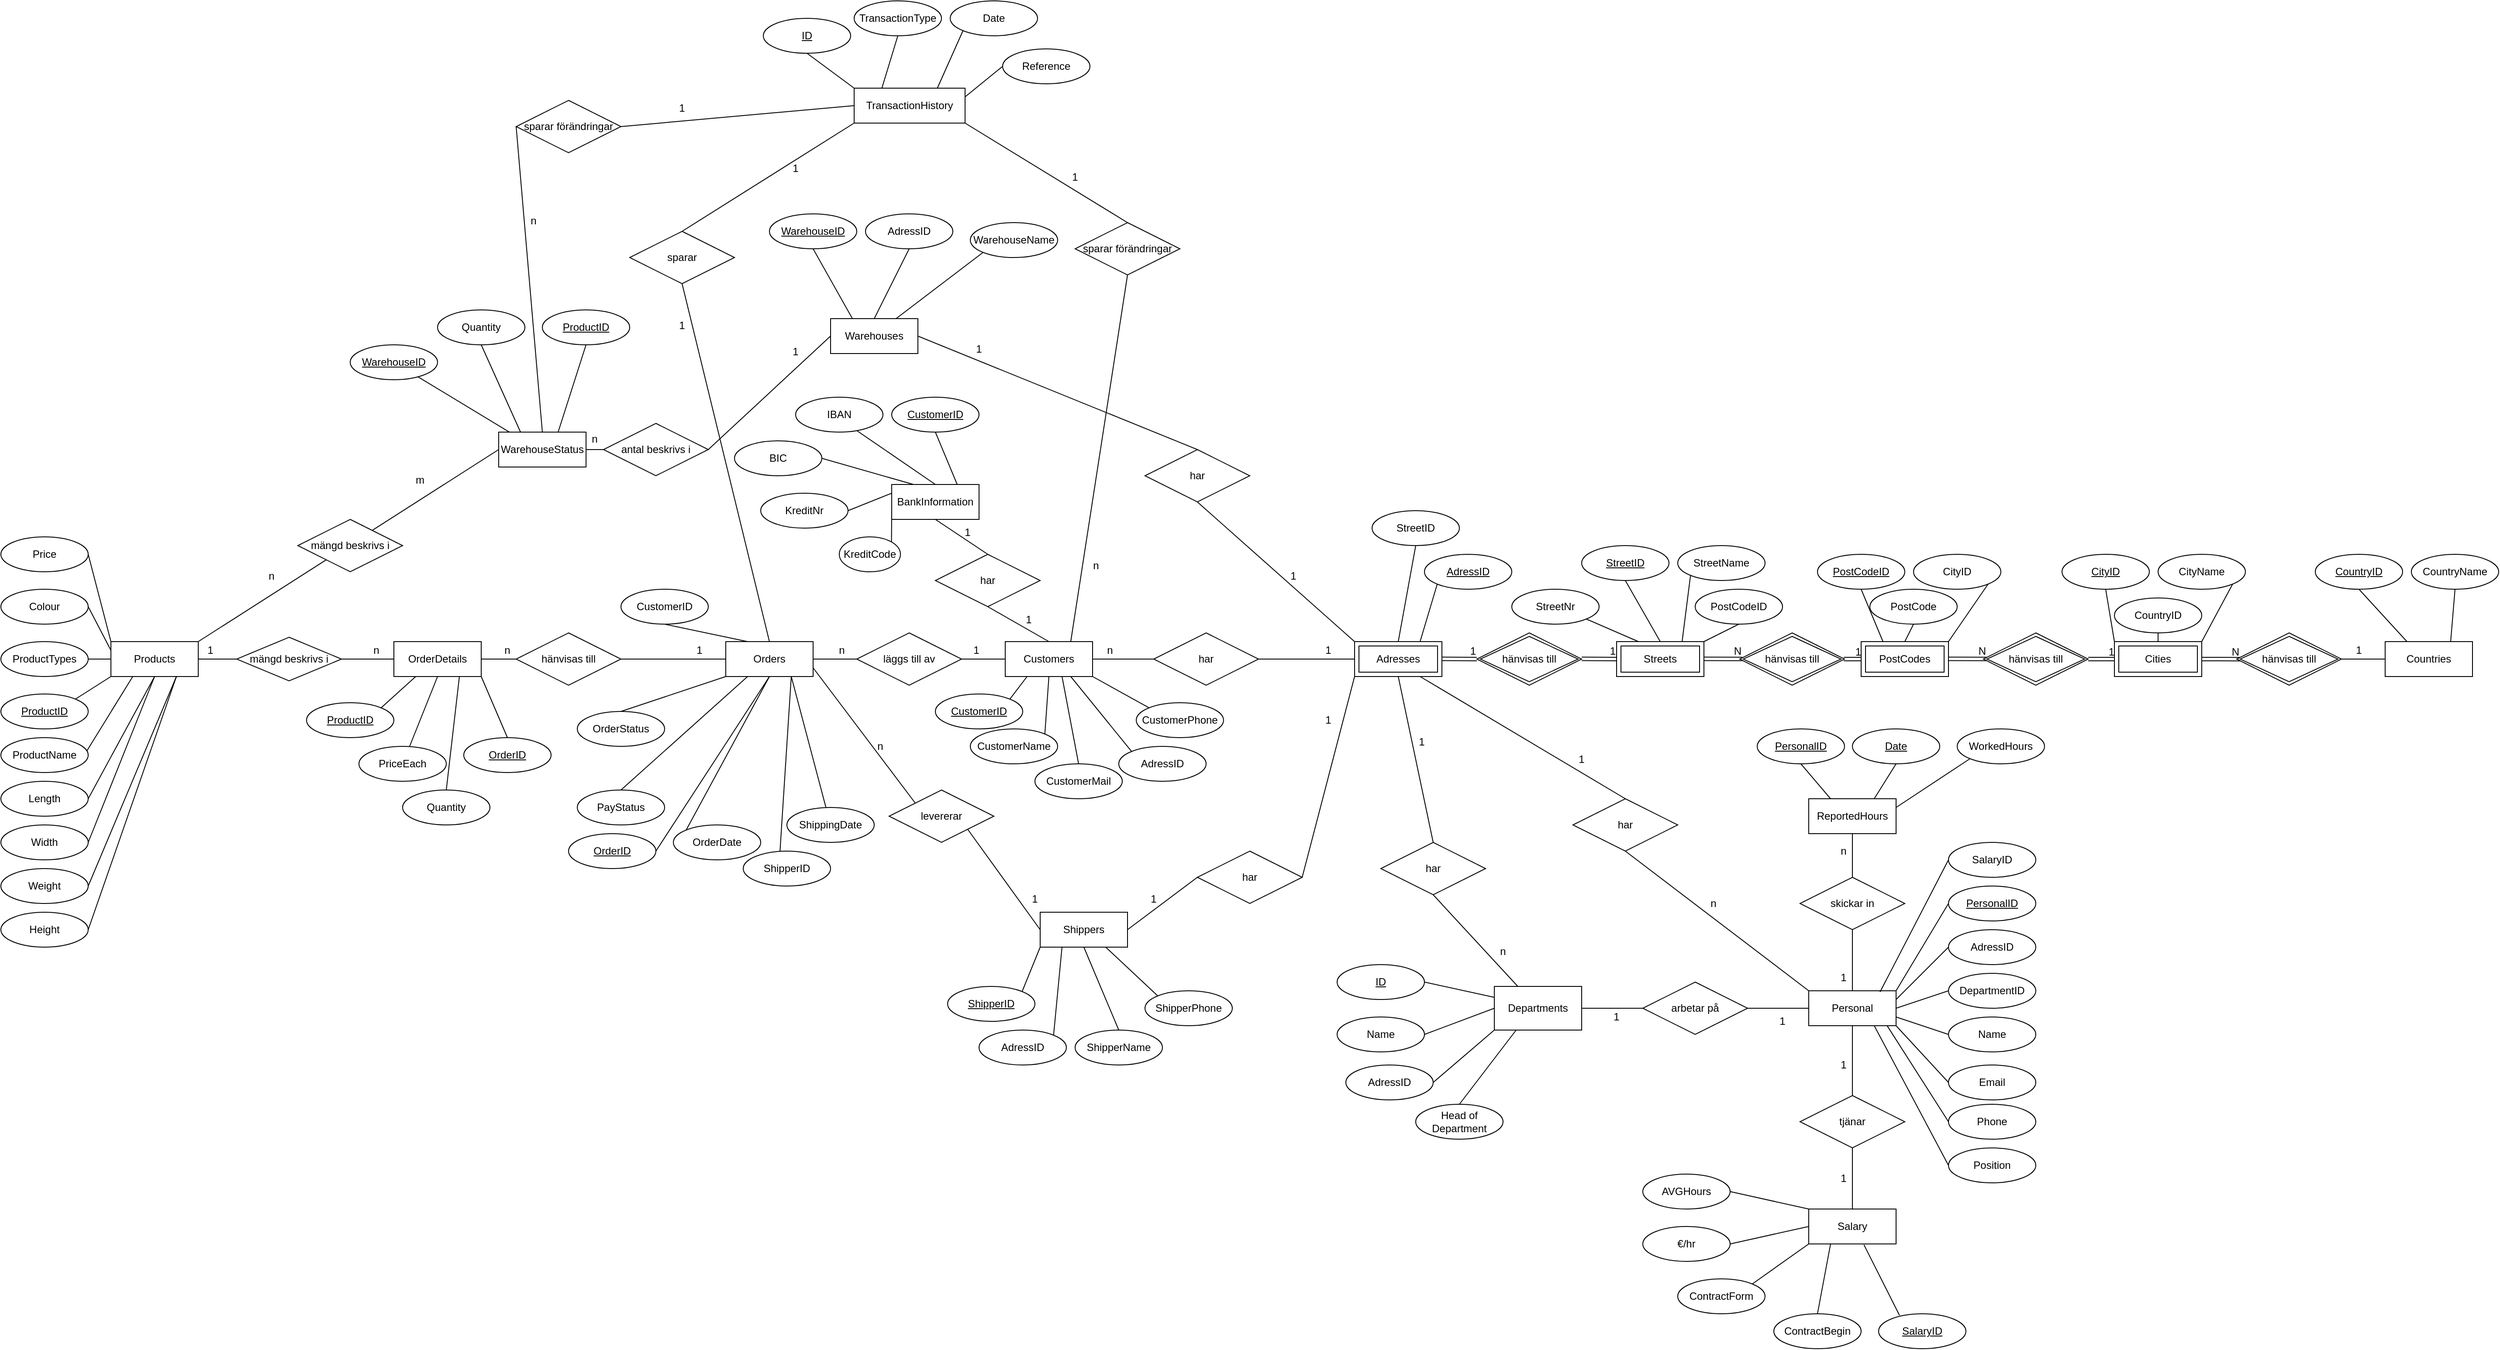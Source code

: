 <mxfile version="16.5.6" type="device"><diagram id="7u9D3IVGLub4B3Hsk2dL" name="Page-1"><mxGraphModel dx="2006" dy="1605" grid="1" gridSize="10" guides="1" tooltips="1" connect="1" arrows="1" fold="1" page="1" pageScale="1" pageWidth="827" pageHeight="1169" math="0" shadow="0"><root><mxCell id="0"/><mxCell id="1" parent="0"/><mxCell id="5OfwXx6yfZilv2XtCRJN-1" value="Adresses" style="shape=ext;margin=3;double=1;whiteSpace=wrap;html=1;align=center;" parent="1" vertex="1"><mxGeometry x="780" y="80" width="100" height="40" as="geometry"/></mxCell><mxCell id="5OfwXx6yfZilv2XtCRJN-2" value="Streets" style="shape=ext;margin=3;double=1;whiteSpace=wrap;html=1;align=center;" parent="1" vertex="1"><mxGeometry x="1080" y="80" width="100" height="40" as="geometry"/></mxCell><mxCell id="5OfwXx6yfZilv2XtCRJN-3" value="PostCodes" style="shape=ext;margin=3;double=1;whiteSpace=wrap;html=1;align=center;" parent="1" vertex="1"><mxGeometry x="1360" y="80" width="100" height="40" as="geometry"/></mxCell><mxCell id="5OfwXx6yfZilv2XtCRJN-4" value="Cities" style="shape=ext;margin=3;double=1;whiteSpace=wrap;html=1;align=center;" parent="1" vertex="1"><mxGeometry x="1650" y="80" width="100" height="40" as="geometry"/></mxCell><mxCell id="5OfwXx6yfZilv2XtCRJN-6" value="Countries" style="whiteSpace=wrap;html=1;align=center;" parent="1" vertex="1"><mxGeometry x="1960" y="80" width="100" height="40" as="geometry"/></mxCell><mxCell id="5OfwXx6yfZilv2XtCRJN-7" value="Customers" style="whiteSpace=wrap;html=1;align=center;" parent="1" vertex="1"><mxGeometry x="380" y="80" width="100" height="40" as="geometry"/></mxCell><mxCell id="5OfwXx6yfZilv2XtCRJN-8" value="Shippers" style="whiteSpace=wrap;html=1;align=center;" parent="1" vertex="1"><mxGeometry x="420" y="390" width="100" height="40" as="geometry"/></mxCell><mxCell id="5OfwXx6yfZilv2XtCRJN-9" value="Departments" style="whiteSpace=wrap;html=1;align=center;" parent="1" vertex="1"><mxGeometry x="940" y="475" width="100" height="50" as="geometry"/></mxCell><mxCell id="5OfwXx6yfZilv2XtCRJN-10" value="Personal" style="whiteSpace=wrap;html=1;align=center;" parent="1" vertex="1"><mxGeometry x="1300" y="480" width="100" height="40" as="geometry"/></mxCell><mxCell id="5OfwXx6yfZilv2XtCRJN-13" value="" style="endArrow=none;html=1;rounded=0;entryX=0;entryY=0.5;entryDx=0;entryDy=0;exitX=1;exitY=0.5;exitDx=0;exitDy=0;" parent="1" source="5OfwXx6yfZilv2XtCRJN-7" target="5OfwXx6yfZilv2XtCRJN-1" edge="1"><mxGeometry relative="1" as="geometry"><mxPoint x="290" y="100" as="sourcePoint"/><mxPoint x="450" y="100" as="targetPoint"/></mxGeometry></mxCell><mxCell id="5OfwXx6yfZilv2XtCRJN-14" value="" style="endArrow=none;html=1;rounded=0;entryX=0;entryY=0.5;entryDx=0;entryDy=0;exitX=1;exitY=0.5;exitDx=0;exitDy=0;" parent="1" source="5OfwXx6yfZilv2XtCRJN-8" target="yB-UCOPv-yoVAlgwfuA3-60" edge="1"><mxGeometry relative="1" as="geometry"><mxPoint x="300" y="110" as="sourcePoint"/><mxPoint x="470" y="110" as="targetPoint"/></mxGeometry></mxCell><mxCell id="5OfwXx6yfZilv2XtCRJN-15" value="" style="endArrow=none;html=1;rounded=0;entryX=0.5;entryY=1;entryDx=0;entryDy=0;" parent="1" source="5OfwXx6yfZilv2XtCRJN-9" target="yB-UCOPv-yoVAlgwfuA3-64" edge="1"><mxGeometry relative="1" as="geometry"><mxPoint x="310" y="120" as="sourcePoint"/><mxPoint x="480" y="120" as="targetPoint"/></mxGeometry></mxCell><mxCell id="5OfwXx6yfZilv2XtCRJN-16" value="" style="endArrow=none;html=1;rounded=0;entryX=0.5;entryY=1;entryDx=0;entryDy=0;exitX=0;exitY=0;exitDx=0;exitDy=0;" parent="1" source="5OfwXx6yfZilv2XtCRJN-10" target="yB-UCOPv-yoVAlgwfuA3-63" edge="1"><mxGeometry relative="1" as="geometry"><mxPoint x="320" y="130" as="sourcePoint"/><mxPoint x="490" y="130" as="targetPoint"/></mxGeometry></mxCell><mxCell id="5OfwXx6yfZilv2XtCRJN-20" value="" style="endArrow=none;html=1;rounded=0;entryX=0;entryY=0.5;entryDx=0;entryDy=0;exitX=1;exitY=0.5;exitDx=0;exitDy=0;startArrow=none;" parent="1" target="5OfwXx6yfZilv2XtCRJN-6" edge="1"><mxGeometry relative="1" as="geometry"><mxPoint x="1900" y="100" as="sourcePoint"/><mxPoint x="1060" y="170" as="targetPoint"/></mxGeometry></mxCell><mxCell id="5OfwXx6yfZilv2XtCRJN-22" value="Orders" style="whiteSpace=wrap;html=1;align=center;" parent="1" vertex="1"><mxGeometry x="60" y="80" width="100" height="40" as="geometry"/></mxCell><mxCell id="5OfwXx6yfZilv2XtCRJN-23" value="" style="endArrow=none;html=1;rounded=0;exitX=1;exitY=0.5;exitDx=0;exitDy=0;entryX=0;entryY=0.5;entryDx=0;entryDy=0;" parent="1" source="5OfwXx6yfZilv2XtCRJN-22" target="5OfwXx6yfZilv2XtCRJN-7" edge="1"><mxGeometry relative="1" as="geometry"><mxPoint x="130" y="80" as="sourcePoint"/><mxPoint x="190" y="100" as="targetPoint"/></mxGeometry></mxCell><mxCell id="5OfwXx6yfZilv2XtCRJN-25" value="" style="endArrow=none;html=1;rounded=0;entryX=0;entryY=0;entryDx=0;entryDy=0;exitX=1;exitY=0.75;exitDx=0;exitDy=0;" parent="1" source="5OfwXx6yfZilv2XtCRJN-22" target="yB-UCOPv-yoVAlgwfuA3-59" edge="1"><mxGeometry relative="1" as="geometry"><mxPoint y="160" as="sourcePoint"/><mxPoint x="140" y="160" as="targetPoint"/></mxGeometry></mxCell><mxCell id="5OfwXx6yfZilv2XtCRJN-26" value="" style="endArrow=none;html=1;rounded=0;exitX=1;exitY=0.5;exitDx=0;exitDy=0;entryX=0;entryY=0.5;entryDx=0;entryDy=0;" parent="1" source="5OfwXx6yfZilv2XtCRJN-9" target="yB-UCOPv-yoVAlgwfuA3-102" edge="1"><mxGeometry relative="1" as="geometry"><mxPoint x="870" y="330" as="sourcePoint"/><mxPoint x="1030" y="330" as="targetPoint"/></mxGeometry></mxCell><mxCell id="5OfwXx6yfZilv2XtCRJN-27" value="BankInformation" style="whiteSpace=wrap;html=1;align=center;" parent="1" vertex="1"><mxGeometry x="250" y="-100" width="100" height="40" as="geometry"/></mxCell><mxCell id="5OfwXx6yfZilv2XtCRJN-28" value="" style="endArrow=none;html=1;rounded=0;entryX=0.5;entryY=1;entryDx=0;entryDy=0;exitX=0.5;exitY=0;exitDx=0;exitDy=0;" parent="1" source="yB-UCOPv-yoVAlgwfuA3-80" target="5OfwXx6yfZilv2XtCRJN-27" edge="1"><mxGeometry relative="1" as="geometry"><mxPoint x="300" y="110" as="sourcePoint"/><mxPoint x="470" y="110" as="targetPoint"/></mxGeometry></mxCell><mxCell id="5OfwXx6yfZilv2XtCRJN-32" value="Products" style="whiteSpace=wrap;html=1;align=center;" parent="1" vertex="1"><mxGeometry x="-644" y="80" width="100" height="40" as="geometry"/></mxCell><mxCell id="5OfwXx6yfZilv2XtCRJN-33" value="Warehouses" style="whiteSpace=wrap;html=1;align=center;" parent="1" vertex="1"><mxGeometry x="180" y="-290" width="100" height="40" as="geometry"/></mxCell><mxCell id="5OfwXx6yfZilv2XtCRJN-37" value="" style="endArrow=none;html=1;rounded=0;entryX=0;entryY=0.5;entryDx=0;entryDy=0;" parent="1" target="5OfwXx6yfZilv2XtCRJN-32" edge="1"><mxGeometry relative="1" as="geometry"><mxPoint x="-680" y="100" as="sourcePoint"/><mxPoint x="-520" y="100" as="targetPoint"/></mxGeometry></mxCell><mxCell id="5OfwXx6yfZilv2XtCRJN-38" value="" style="endArrow=none;html=1;rounded=0;entryX=0;entryY=0.5;entryDx=0;entryDy=0;startArrow=none;" parent="1" source="yB-UCOPv-yoVAlgwfuA3-39" edge="1"><mxGeometry relative="1" as="geometry"><mxPoint x="-340" y="100" as="sourcePoint"/><mxPoint x="-270" y="100" as="targetPoint"/></mxGeometry></mxCell><mxCell id="5OfwXx6yfZilv2XtCRJN-41" value="" style="endArrow=none;html=1;rounded=0;entryX=0;entryY=0.5;entryDx=0;entryDy=0;exitX=1;exitY=0;exitDx=0;exitDy=0;" parent="1" source="5OfwXx6yfZilv2XtCRJN-32" target="QSL48D5NNTi9NlXF6qDl-25" edge="1"><mxGeometry relative="1" as="geometry"><mxPoint x="-430" y="80" as="sourcePoint"/><mxPoint x="-210" y="-150" as="targetPoint"/></mxGeometry></mxCell><mxCell id="5OfwXx6yfZilv2XtCRJN-43" value="" style="endArrow=none;html=1;rounded=0;entryX=0;entryY=0.5;entryDx=0;entryDy=0;exitX=1;exitY=0.5;exitDx=0;exitDy=0;startArrow=none;" parent="1" source="QSL48D5NNTi9NlXF6qDl-28" target="5OfwXx6yfZilv2XtCRJN-33" edge="1"><mxGeometry relative="1" as="geometry"><mxPoint x="-90" y="-150" as="sourcePoint"/><mxPoint x="-420" y="40" as="targetPoint"/></mxGeometry></mxCell><mxCell id="5OfwXx6yfZilv2XtCRJN-44" value="" style="endArrow=none;html=1;rounded=0;entryX=0;entryY=0.5;entryDx=0;entryDy=0;exitX=1;exitY=0.5;exitDx=0;exitDy=0;startArrow=none;" parent="1" source="yB-UCOPv-yoVAlgwfuA3-42" target="5OfwXx6yfZilv2XtCRJN-22" edge="1"><mxGeometry relative="1" as="geometry"><mxPoint x="-170" y="100" as="sourcePoint"/><mxPoint x="-10" y="100" as="targetPoint"/></mxGeometry></mxCell><mxCell id="5OfwXx6yfZilv2XtCRJN-46" value="" style="endArrow=none;html=1;rounded=0;entryX=0.5;entryY=0;entryDx=0;entryDy=0;exitX=1;exitY=0.5;exitDx=0;exitDy=0;" parent="1" source="5OfwXx6yfZilv2XtCRJN-33" target="yB-UCOPv-yoVAlgwfuA3-62" edge="1"><mxGeometry relative="1" as="geometry"><mxPoint x="290" y="-140" as="sourcePoint"/><mxPoint x="450" y="-140" as="targetPoint"/></mxGeometry></mxCell><mxCell id="5OfwXx6yfZilv2XtCRJN-49" value="" style="endArrow=none;html=1;rounded=0;exitX=0;exitY=1;exitDx=0;exitDy=0;entryX=0.5;entryY=0;entryDx=0;entryDy=0;" parent="1" source="5OfwXx6yfZilv2XtCRJN-22" target="yB-UCOPv-yoVAlgwfuA3-43" edge="1"><mxGeometry relative="1" as="geometry"><mxPoint x="-70" y="180" as="sourcePoint"/><mxPoint x="20" y="310" as="targetPoint"/></mxGeometry></mxCell><mxCell id="5OfwXx6yfZilv2XtCRJN-52" value="" style="endArrow=none;html=1;rounded=0;exitX=0.25;exitY=1;exitDx=0;exitDy=0;entryX=0.5;entryY=0;entryDx=0;entryDy=0;" parent="1" source="5OfwXx6yfZilv2XtCRJN-22" target="yB-UCOPv-yoVAlgwfuA3-44" edge="1"><mxGeometry relative="1" as="geometry"><mxPoint x="-10" y="160" as="sourcePoint"/><mxPoint x="120" y="270" as="targetPoint"/></mxGeometry></mxCell><mxCell id="5OfwXx6yfZilv2XtCRJN-53" value="Salary" style="whiteSpace=wrap;html=1;align=center;" parent="1" vertex="1"><mxGeometry x="1300" y="730" width="100" height="40" as="geometry"/></mxCell><mxCell id="yB-UCOPv-yoVAlgwfuA3-1" value="WarehouseID" style="ellipse;whiteSpace=wrap;html=1;align=center;fontStyle=4;" parent="1" vertex="1"><mxGeometry x="-370" y="-260" width="100" height="40" as="geometry"/></mxCell><mxCell id="yB-UCOPv-yoVAlgwfuA3-2" value="ProductID" style="ellipse;whiteSpace=wrap;html=1;align=center;fontStyle=4;" parent="1" vertex="1"><mxGeometry x="-150" y="-300" width="100" height="40" as="geometry"/></mxCell><mxCell id="yB-UCOPv-yoVAlgwfuA3-4" value="Quantity" style="ellipse;whiteSpace=wrap;html=1;align=center;" parent="1" vertex="1"><mxGeometry x="-270" y="-300" width="100" height="40" as="geometry"/></mxCell><mxCell id="yB-UCOPv-yoVAlgwfuA3-5" value="" style="endArrow=none;html=1;rounded=0;entryX=0.152;entryY=0.045;entryDx=0;entryDy=0;entryPerimeter=0;" parent="1" source="yB-UCOPv-yoVAlgwfuA3-1" target="QSL48D5NNTi9NlXF6qDl-25" edge="1"><mxGeometry relative="1" as="geometry"><mxPoint x="-240" y="-160" as="sourcePoint"/><mxPoint x="-179.143" y="-165.429" as="targetPoint"/></mxGeometry></mxCell><mxCell id="yB-UCOPv-yoVAlgwfuA3-6" value="" style="endArrow=none;html=1;rounded=0;exitX=0.5;exitY=1;exitDx=0;exitDy=0;entryX=0.25;entryY=0;entryDx=0;entryDy=0;" parent="1" source="yB-UCOPv-yoVAlgwfuA3-4" target="QSL48D5NNTi9NlXF6qDl-25" edge="1"><mxGeometry relative="1" as="geometry"><mxPoint x="-211.43" y="-151.43" as="sourcePoint"/><mxPoint x="-156.84" y="-175.8" as="targetPoint"/></mxGeometry></mxCell><mxCell id="yB-UCOPv-yoVAlgwfuA3-7" value="" style="endArrow=none;html=1;rounded=0;exitX=0.5;exitY=1;exitDx=0;exitDy=0;entryX=0.679;entryY=0.013;entryDx=0;entryDy=0;entryPerimeter=0;" parent="1" source="yB-UCOPv-yoVAlgwfuA3-2" target="QSL48D5NNTi9NlXF6qDl-25" edge="1"><mxGeometry relative="1" as="geometry"><mxPoint x="-170" y="-200" as="sourcePoint"/><mxPoint x="-137.76" y="-175.2" as="targetPoint"/></mxGeometry></mxCell><mxCell id="yB-UCOPv-yoVAlgwfuA3-8" value="ProductID" style="ellipse;whiteSpace=wrap;html=1;align=center;fontStyle=4;" parent="1" vertex="1"><mxGeometry x="-770" y="140" width="100" height="40" as="geometry"/></mxCell><mxCell id="yB-UCOPv-yoVAlgwfuA3-9" value="ProductTypes" style="ellipse;whiteSpace=wrap;html=1;align=center;" parent="1" vertex="1"><mxGeometry x="-770" y="80" width="100" height="40" as="geometry"/></mxCell><mxCell id="yB-UCOPv-yoVAlgwfuA3-11" value="" style="endArrow=none;html=1;rounded=0;exitX=1;exitY=0;exitDx=0;exitDy=0;entryX=0;entryY=1;entryDx=0;entryDy=0;" parent="1" source="yB-UCOPv-yoVAlgwfuA3-8" target="5OfwXx6yfZilv2XtCRJN-32" edge="1"><mxGeometry relative="1" as="geometry"><mxPoint x="-580" y="150" as="sourcePoint"/><mxPoint x="-420" y="150" as="targetPoint"/></mxGeometry></mxCell><mxCell id="yB-UCOPv-yoVAlgwfuA3-12" value="ProductName" style="ellipse;whiteSpace=wrap;html=1;align=center;" parent="1" vertex="1"><mxGeometry x="-770" y="190" width="100" height="40" as="geometry"/></mxCell><mxCell id="yB-UCOPv-yoVAlgwfuA3-13" value="Length" style="ellipse;whiteSpace=wrap;html=1;align=center;" parent="1" vertex="1"><mxGeometry x="-770" y="240" width="100" height="40" as="geometry"/></mxCell><mxCell id="yB-UCOPv-yoVAlgwfuA3-14" value="Width" style="ellipse;whiteSpace=wrap;html=1;align=center;" parent="1" vertex="1"><mxGeometry x="-770" y="290" width="100" height="40" as="geometry"/></mxCell><mxCell id="yB-UCOPv-yoVAlgwfuA3-15" value="Weight" style="ellipse;whiteSpace=wrap;html=1;align=center;" parent="1" vertex="1"><mxGeometry x="-770" y="340" width="100" height="40" as="geometry"/></mxCell><mxCell id="yB-UCOPv-yoVAlgwfuA3-16" value="Height" style="ellipse;whiteSpace=wrap;html=1;align=center;" parent="1" vertex="1"><mxGeometry x="-770" y="390" width="100" height="40" as="geometry"/></mxCell><mxCell id="yB-UCOPv-yoVAlgwfuA3-17" value="Colour" style="ellipse;whiteSpace=wrap;html=1;align=center;" parent="1" vertex="1"><mxGeometry x="-770" y="20" width="100" height="40" as="geometry"/></mxCell><mxCell id="yB-UCOPv-yoVAlgwfuA3-18" value="Price" style="ellipse;whiteSpace=wrap;html=1;align=center;" parent="1" vertex="1"><mxGeometry x="-770" y="-40" width="100" height="40" as="geometry"/></mxCell><mxCell id="yB-UCOPv-yoVAlgwfuA3-19" value="" style="endArrow=none;html=1;rounded=0;exitX=1;exitY=0.5;exitDx=0;exitDy=0;entryX=0;entryY=0;entryDx=0;entryDy=0;" parent="1" source="yB-UCOPv-yoVAlgwfuA3-18" target="5OfwXx6yfZilv2XtCRJN-32" edge="1"><mxGeometry relative="1" as="geometry"><mxPoint x="-640" y="-40" as="sourcePoint"/><mxPoint x="-480" y="-40" as="targetPoint"/></mxGeometry></mxCell><mxCell id="yB-UCOPv-yoVAlgwfuA3-21" value="" style="endArrow=none;html=1;rounded=0;exitX=1;exitY=0.5;exitDx=0;exitDy=0;entryX=0;entryY=0.25;entryDx=0;entryDy=0;" parent="1" source="yB-UCOPv-yoVAlgwfuA3-17" target="5OfwXx6yfZilv2XtCRJN-32" edge="1"><mxGeometry relative="1" as="geometry"><mxPoint x="-660.0" y="-10" as="sourcePoint"/><mxPoint x="-600" y="90" as="targetPoint"/></mxGeometry></mxCell><mxCell id="yB-UCOPv-yoVAlgwfuA3-22" value="" style="endArrow=none;html=1;rounded=0;exitX=0.985;exitY=0.377;exitDx=0;exitDy=0;entryX=0.25;entryY=1;entryDx=0;entryDy=0;exitPerimeter=0;" parent="1" source="yB-UCOPv-yoVAlgwfuA3-12" target="5OfwXx6yfZilv2XtCRJN-32" edge="1"><mxGeometry relative="1" as="geometry"><mxPoint x="-650.0" as="sourcePoint"/><mxPoint x="-590" y="100" as="targetPoint"/></mxGeometry></mxCell><mxCell id="yB-UCOPv-yoVAlgwfuA3-23" value="" style="endArrow=none;html=1;rounded=0;entryX=0.5;entryY=1;entryDx=0;entryDy=0;exitX=1;exitY=0.5;exitDx=0;exitDy=0;" parent="1" source="yB-UCOPv-yoVAlgwfuA3-13" target="5OfwXx6yfZilv2XtCRJN-32" edge="1"><mxGeometry relative="1" as="geometry"><mxPoint x="-640.0" y="10" as="sourcePoint"/><mxPoint x="-580" y="110" as="targetPoint"/></mxGeometry></mxCell><mxCell id="yB-UCOPv-yoVAlgwfuA3-24" value="" style="endArrow=none;html=1;rounded=0;exitX=1;exitY=0.5;exitDx=0;exitDy=0;entryX=0.5;entryY=1;entryDx=0;entryDy=0;" parent="1" source="yB-UCOPv-yoVAlgwfuA3-14" target="5OfwXx6yfZilv2XtCRJN-32" edge="1"><mxGeometry relative="1" as="geometry"><mxPoint x="-630.0" y="20" as="sourcePoint"/><mxPoint x="-570" y="120" as="targetPoint"/></mxGeometry></mxCell><mxCell id="yB-UCOPv-yoVAlgwfuA3-25" value="" style="endArrow=none;html=1;rounded=0;exitX=1;exitY=0.5;exitDx=0;exitDy=0;entryX=0.75;entryY=1;entryDx=0;entryDy=0;" parent="1" source="yB-UCOPv-yoVAlgwfuA3-15" target="5OfwXx6yfZilv2XtCRJN-32" edge="1"><mxGeometry relative="1" as="geometry"><mxPoint x="-660.0" y="320.0" as="sourcePoint"/><mxPoint x="-525" y="130" as="targetPoint"/></mxGeometry></mxCell><mxCell id="yB-UCOPv-yoVAlgwfuA3-26" value="" style="endArrow=none;html=1;rounded=0;exitX=1;exitY=0.5;exitDx=0;exitDy=0;entryX=0.75;entryY=1;entryDx=0;entryDy=0;" parent="1" source="yB-UCOPv-yoVAlgwfuA3-16" target="5OfwXx6yfZilv2XtCRJN-32" edge="1"><mxGeometry relative="1" as="geometry"><mxPoint x="-650.0" y="330.0" as="sourcePoint"/><mxPoint x="-515" y="140" as="targetPoint"/></mxGeometry></mxCell><mxCell id="yB-UCOPv-yoVAlgwfuA3-28" value="ProductID" style="ellipse;whiteSpace=wrap;html=1;align=center;fontStyle=4;" parent="1" vertex="1"><mxGeometry x="-420" y="150" width="100" height="40" as="geometry"/></mxCell><mxCell id="yB-UCOPv-yoVAlgwfuA3-29" value="OrderID" style="ellipse;whiteSpace=wrap;html=1;align=center;fontStyle=4;" parent="1" vertex="1"><mxGeometry x="-240" y="190" width="100" height="40" as="geometry"/></mxCell><mxCell id="yB-UCOPv-yoVAlgwfuA3-30" value="PriceEach" style="ellipse;whiteSpace=wrap;html=1;align=center;" parent="1" vertex="1"><mxGeometry x="-360" y="200" width="100" height="40" as="geometry"/></mxCell><mxCell id="yB-UCOPv-yoVAlgwfuA3-34" value="" style="endArrow=none;html=1;rounded=0;entryX=0.25;entryY=1;entryDx=0;entryDy=0;exitX=1;exitY=0;exitDx=0;exitDy=0;" parent="1" source="yB-UCOPv-yoVAlgwfuA3-28" target="yB-UCOPv-yoVAlgwfuA3-39" edge="1"><mxGeometry relative="1" as="geometry"><mxPoint x="-320" y="150" as="sourcePoint"/><mxPoint x="-240" y="115" as="targetPoint"/></mxGeometry></mxCell><mxCell id="yB-UCOPv-yoVAlgwfuA3-35" value="" style="endArrow=none;html=1;rounded=0;entryX=1;entryY=1;entryDx=0;entryDy=0;exitX=0.5;exitY=0;exitDx=0;exitDy=0;" parent="1" source="yB-UCOPv-yoVAlgwfuA3-29" target="yB-UCOPv-yoVAlgwfuA3-39" edge="1"><mxGeometry relative="1" as="geometry"><mxPoint x="-274.799" y="165.796" as="sourcePoint"/><mxPoint x="-180.0" y="115" as="targetPoint"/></mxGeometry></mxCell><mxCell id="yB-UCOPv-yoVAlgwfuA3-36" value="" style="endArrow=none;html=1;rounded=0;entryX=0.5;entryY=1;entryDx=0;entryDy=0;" parent="1" source="yB-UCOPv-yoVAlgwfuA3-30" target="yB-UCOPv-yoVAlgwfuA3-39" edge="1"><mxGeometry relative="1" as="geometry"><mxPoint x="-264.799" y="175.796" as="sourcePoint"/><mxPoint x="-210" y="130" as="targetPoint"/></mxGeometry></mxCell><mxCell id="yB-UCOPv-yoVAlgwfuA3-37" value="" style="endArrow=none;html=1;rounded=0;exitX=0.5;exitY=0;exitDx=0;exitDy=0;entryX=0.75;entryY=1;entryDx=0;entryDy=0;" parent="1" source="yB-UCOPv-yoVAlgwfuA3-38" target="yB-UCOPv-yoVAlgwfuA3-39" edge="1"><mxGeometry relative="1" as="geometry"><mxPoint x="-190" y="220.0" as="sourcePoint"/><mxPoint x="-210" y="130" as="targetPoint"/></mxGeometry></mxCell><mxCell id="yB-UCOPv-yoVAlgwfuA3-38" value="Quantity" style="ellipse;whiteSpace=wrap;html=1;align=center;" parent="1" vertex="1"><mxGeometry x="-310" y="250" width="100" height="40" as="geometry"/></mxCell><mxCell id="yB-UCOPv-yoVAlgwfuA3-40" value="mängd beskrivs i" style="shape=rhombus;perimeter=rhombusPerimeter;whiteSpace=wrap;html=1;align=center;" parent="1" vertex="1"><mxGeometry x="-500" y="75" width="120" height="50" as="geometry"/></mxCell><mxCell id="yB-UCOPv-yoVAlgwfuA3-41" value="" style="endArrow=none;html=1;rounded=0;exitX=1;exitY=0.5;exitDx=0;exitDy=0;entryX=0;entryY=0.5;entryDx=0;entryDy=0;" parent="1" source="5OfwXx6yfZilv2XtCRJN-32" target="yB-UCOPv-yoVAlgwfuA3-40" edge="1"><mxGeometry relative="1" as="geometry"><mxPoint x="-390" y="150" as="sourcePoint"/><mxPoint x="-230" y="150" as="targetPoint"/></mxGeometry></mxCell><mxCell id="yB-UCOPv-yoVAlgwfuA3-43" value="OrderStatus" style="ellipse;whiteSpace=wrap;html=1;align=center;" parent="1" vertex="1"><mxGeometry x="-110" y="160" width="100" height="40" as="geometry"/></mxCell><mxCell id="yB-UCOPv-yoVAlgwfuA3-44" value="PayStatus" style="ellipse;whiteSpace=wrap;html=1;align=center;" parent="1" vertex="1"><mxGeometry x="-110" y="250" width="100" height="40" as="geometry"/></mxCell><mxCell id="yB-UCOPv-yoVAlgwfuA3-45" value="&lt;u&gt;OrderID&lt;/u&gt;" style="ellipse;whiteSpace=wrap;html=1;align=center;" parent="1" vertex="1"><mxGeometry x="-120" y="300" width="100" height="40" as="geometry"/></mxCell><mxCell id="yB-UCOPv-yoVAlgwfuA3-46" value="ShipperID" style="ellipse;whiteSpace=wrap;html=1;align=center;" parent="1" vertex="1"><mxGeometry x="80" y="320" width="100" height="40" as="geometry"/></mxCell><mxCell id="yB-UCOPv-yoVAlgwfuA3-47" value="OrderDate" style="ellipse;whiteSpace=wrap;html=1;align=center;" parent="1" vertex="1"><mxGeometry y="290" width="100" height="40" as="geometry"/></mxCell><mxCell id="yB-UCOPv-yoVAlgwfuA3-48" value="ShippingDate" style="ellipse;whiteSpace=wrap;html=1;align=center;" parent="1" vertex="1"><mxGeometry x="130" y="270" width="100" height="40" as="geometry"/></mxCell><mxCell id="yB-UCOPv-yoVAlgwfuA3-49" value="CustomerID" style="ellipse;whiteSpace=wrap;html=1;align=center;" parent="1" vertex="1"><mxGeometry x="-60" y="20" width="100" height="40" as="geometry"/></mxCell><mxCell id="yB-UCOPv-yoVAlgwfuA3-39" value="OrderDetails" style="whiteSpace=wrap;html=1;align=center;" parent="1" vertex="1"><mxGeometry x="-320" y="80" width="100" height="40" as="geometry"/></mxCell><mxCell id="yB-UCOPv-yoVAlgwfuA3-50" value="" style="endArrow=none;html=1;rounded=0;entryX=0;entryY=0.5;entryDx=0;entryDy=0;exitX=1;exitY=0.5;exitDx=0;exitDy=0;" parent="1" source="yB-UCOPv-yoVAlgwfuA3-40" target="yB-UCOPv-yoVAlgwfuA3-39" edge="1"><mxGeometry relative="1" as="geometry"><mxPoint x="-370" y="100" as="sourcePoint"/><mxPoint x="-270" y="100" as="targetPoint"/></mxGeometry></mxCell><mxCell id="yB-UCOPv-yoVAlgwfuA3-42" value="hänvisas till" style="shape=rhombus;perimeter=rhombusPerimeter;whiteSpace=wrap;html=1;align=center;" parent="1" vertex="1"><mxGeometry x="-180" y="70" width="120" height="60" as="geometry"/></mxCell><mxCell id="yB-UCOPv-yoVAlgwfuA3-51" value="" style="endArrow=none;html=1;rounded=0;entryX=0;entryY=0.5;entryDx=0;entryDy=0;exitX=1;exitY=0.5;exitDx=0;exitDy=0;" parent="1" source="yB-UCOPv-yoVAlgwfuA3-39" target="yB-UCOPv-yoVAlgwfuA3-42" edge="1"><mxGeometry relative="1" as="geometry"><mxPoint x="-220" y="100" as="sourcePoint"/><mxPoint x="10" y="100" as="targetPoint"/></mxGeometry></mxCell><mxCell id="yB-UCOPv-yoVAlgwfuA3-52" value="" style="endArrow=none;html=1;rounded=0;exitX=0.5;exitY=1;exitDx=0;exitDy=0;entryX=1;entryY=0.5;entryDx=0;entryDy=0;" parent="1" source="5OfwXx6yfZilv2XtCRJN-22" target="yB-UCOPv-yoVAlgwfuA3-45" edge="1"><mxGeometry relative="1" as="geometry"><mxPoint x="70.0" y="130" as="sourcePoint"/><mxPoint x="-50" y="260" as="targetPoint"/></mxGeometry></mxCell><mxCell id="yB-UCOPv-yoVAlgwfuA3-53" value="" style="endArrow=none;html=1;rounded=0;entryX=0.5;entryY=1;entryDx=0;entryDy=0;exitX=0.25;exitY=0;exitDx=0;exitDy=0;" parent="1" source="5OfwXx6yfZilv2XtCRJN-22" target="yB-UCOPv-yoVAlgwfuA3-49" edge="1"><mxGeometry relative="1" as="geometry"><mxPoint x="80.0" y="140" as="sourcePoint"/><mxPoint x="-40" y="270" as="targetPoint"/></mxGeometry></mxCell><mxCell id="yB-UCOPv-yoVAlgwfuA3-54" value="" style="endArrow=none;html=1;rounded=0;exitX=0.75;exitY=1;exitDx=0;exitDy=0;entryX=0.421;entryY=0.003;entryDx=0;entryDy=0;entryPerimeter=0;" parent="1" source="5OfwXx6yfZilv2XtCRJN-22" target="yB-UCOPv-yoVAlgwfuA3-46" edge="1"><mxGeometry relative="1" as="geometry"><mxPoint x="90.0" y="150" as="sourcePoint"/><mxPoint x="-30" y="280" as="targetPoint"/></mxGeometry></mxCell><mxCell id="yB-UCOPv-yoVAlgwfuA3-55" value="" style="endArrow=none;html=1;rounded=0;exitX=0.75;exitY=1;exitDx=0;exitDy=0;" parent="1" source="5OfwXx6yfZilv2XtCRJN-22" target="yB-UCOPv-yoVAlgwfuA3-48" edge="1"><mxGeometry relative="1" as="geometry"><mxPoint x="100.0" y="160" as="sourcePoint"/><mxPoint x="-20" y="290" as="targetPoint"/></mxGeometry></mxCell><mxCell id="yB-UCOPv-yoVAlgwfuA3-56" value="" style="endArrow=none;html=1;rounded=0;exitX=0.5;exitY=1;exitDx=0;exitDy=0;entryX=0;entryY=0;entryDx=0;entryDy=0;" parent="1" source="5OfwXx6yfZilv2XtCRJN-22" target="yB-UCOPv-yoVAlgwfuA3-47" edge="1"><mxGeometry relative="1" as="geometry"><mxPoint x="110.0" y="170" as="sourcePoint"/><mxPoint x="-10" y="300" as="targetPoint"/></mxGeometry></mxCell><mxCell id="yB-UCOPv-yoVAlgwfuA3-58" value="läggs till av" style="shape=rhombus;perimeter=rhombusPerimeter;whiteSpace=wrap;html=1;align=center;" parent="1" vertex="1"><mxGeometry x="210" y="70" width="120" height="60" as="geometry"/></mxCell><mxCell id="yB-UCOPv-yoVAlgwfuA3-59" value="levererar" style="shape=rhombus;perimeter=rhombusPerimeter;whiteSpace=wrap;html=1;align=center;" parent="1" vertex="1"><mxGeometry x="247" y="250" width="120" height="60" as="geometry"/></mxCell><mxCell id="yB-UCOPv-yoVAlgwfuA3-60" value="har" style="shape=rhombus;perimeter=rhombusPerimeter;whiteSpace=wrap;html=1;align=center;" parent="1" vertex="1"><mxGeometry x="600" y="320" width="120" height="60" as="geometry"/></mxCell><mxCell id="yB-UCOPv-yoVAlgwfuA3-61" value="har" style="shape=rhombus;perimeter=rhombusPerimeter;whiteSpace=wrap;html=1;align=center;" parent="1" vertex="1"><mxGeometry x="550" y="70" width="120" height="60" as="geometry"/></mxCell><mxCell id="yB-UCOPv-yoVAlgwfuA3-62" value="har" style="shape=rhombus;perimeter=rhombusPerimeter;whiteSpace=wrap;html=1;align=center;" parent="1" vertex="1"><mxGeometry x="540" y="-140" width="120" height="60" as="geometry"/></mxCell><mxCell id="yB-UCOPv-yoVAlgwfuA3-63" value="har" style="shape=rhombus;perimeter=rhombusPerimeter;whiteSpace=wrap;html=1;align=center;" parent="1" vertex="1"><mxGeometry x="1030" y="260" width="120" height="60" as="geometry"/></mxCell><mxCell id="yB-UCOPv-yoVAlgwfuA3-64" value="har" style="shape=rhombus;perimeter=rhombusPerimeter;whiteSpace=wrap;html=1;align=center;" parent="1" vertex="1"><mxGeometry x="810" y="310" width="120" height="60" as="geometry"/></mxCell><mxCell id="yB-UCOPv-yoVAlgwfuA3-65" value="" style="endArrow=none;html=1;rounded=0;entryX=1;entryY=0.5;entryDx=0;entryDy=0;exitX=0;exitY=1;exitDx=0;exitDy=0;" parent="1" source="5OfwXx6yfZilv2XtCRJN-1" target="yB-UCOPv-yoVAlgwfuA3-60" edge="1"><mxGeometry relative="1" as="geometry"><mxPoint x="720" y="140" as="sourcePoint"/><mxPoint x="620" y="240" as="targetPoint"/></mxGeometry></mxCell><mxCell id="yB-UCOPv-yoVAlgwfuA3-66" value="" style="endArrow=none;html=1;rounded=0;entryX=0.5;entryY=1;entryDx=0;entryDy=0;exitX=0.5;exitY=0;exitDx=0;exitDy=0;" parent="1" source="yB-UCOPv-yoVAlgwfuA3-64" target="5OfwXx6yfZilv2XtCRJN-1" edge="1"><mxGeometry relative="1" as="geometry"><mxPoint x="530" y="300" as="sourcePoint"/><mxPoint x="630" y="250" as="targetPoint"/></mxGeometry></mxCell><mxCell id="yB-UCOPv-yoVAlgwfuA3-67" value="" style="endArrow=none;html=1;rounded=0;entryX=0.75;entryY=1;entryDx=0;entryDy=0;exitX=0.5;exitY=0;exitDx=0;exitDy=0;" parent="1" source="yB-UCOPv-yoVAlgwfuA3-63" target="5OfwXx6yfZilv2XtCRJN-1" edge="1"><mxGeometry relative="1" as="geometry"><mxPoint x="540" y="310" as="sourcePoint"/><mxPoint x="640" y="260" as="targetPoint"/></mxGeometry></mxCell><mxCell id="yB-UCOPv-yoVAlgwfuA3-68" value="" style="endArrow=none;html=1;rounded=0;entryX=0.5;entryY=1;entryDx=0;entryDy=0;exitX=0;exitY=0;exitDx=0;exitDy=0;" parent="1" source="5OfwXx6yfZilv2XtCRJN-1" target="yB-UCOPv-yoVAlgwfuA3-62" edge="1"><mxGeometry relative="1" as="geometry"><mxPoint x="550" y="320" as="sourcePoint"/><mxPoint x="650" y="270" as="targetPoint"/></mxGeometry></mxCell><mxCell id="yB-UCOPv-yoVAlgwfuA3-69" value="" style="endArrow=none;html=1;rounded=0;entryX=0;entryY=0.5;entryDx=0;entryDy=0;exitX=1;exitY=1;exitDx=0;exitDy=0;" parent="1" source="yB-UCOPv-yoVAlgwfuA3-59" target="5OfwXx6yfZilv2XtCRJN-8" edge="1"><mxGeometry relative="1" as="geometry"><mxPoint x="560" y="330" as="sourcePoint"/><mxPoint x="660" y="280" as="targetPoint"/></mxGeometry></mxCell><mxCell id="yB-UCOPv-yoVAlgwfuA3-70" value="CustomerName" style="ellipse;whiteSpace=wrap;html=1;align=center;" parent="1" vertex="1"><mxGeometry x="340" y="180" width="100" height="40" as="geometry"/></mxCell><mxCell id="yB-UCOPv-yoVAlgwfuA3-71" value="CustomerID" style="ellipse;whiteSpace=wrap;html=1;align=center;fontStyle=4;" parent="1" vertex="1"><mxGeometry x="300" y="140" width="100" height="40" as="geometry"/></mxCell><mxCell id="yB-UCOPv-yoVAlgwfuA3-72" value="AdressID" style="ellipse;whiteSpace=wrap;html=1;align=center;" parent="1" vertex="1"><mxGeometry x="510" y="200" width="100" height="40" as="geometry"/></mxCell><mxCell id="yB-UCOPv-yoVAlgwfuA3-73" value="CustomerPhone" style="ellipse;whiteSpace=wrap;html=1;align=center;" parent="1" vertex="1"><mxGeometry x="530" y="150" width="100" height="40" as="geometry"/></mxCell><mxCell id="yB-UCOPv-yoVAlgwfuA3-74" value="CustomerMail" style="ellipse;whiteSpace=wrap;html=1;align=center;" parent="1" vertex="1"><mxGeometry x="414" y="220" width="100" height="40" as="geometry"/></mxCell><mxCell id="yB-UCOPv-yoVAlgwfuA3-75" value="" style="endArrow=none;html=1;rounded=0;exitX=0.651;exitY=1.009;exitDx=0;exitDy=0;exitPerimeter=0;entryX=0.5;entryY=0;entryDx=0;entryDy=0;" parent="1" source="5OfwXx6yfZilv2XtCRJN-7" target="yB-UCOPv-yoVAlgwfuA3-74" edge="1"><mxGeometry relative="1" as="geometry"><mxPoint x="290" y="210" as="sourcePoint"/><mxPoint x="450" y="210" as="targetPoint"/></mxGeometry></mxCell><mxCell id="yB-UCOPv-yoVAlgwfuA3-76" value="" style="endArrow=none;html=1;rounded=0;exitX=0.75;exitY=1;exitDx=0;exitDy=0;entryX=0;entryY=0;entryDx=0;entryDy=0;" parent="1" source="5OfwXx6yfZilv2XtCRJN-7" target="yB-UCOPv-yoVAlgwfuA3-72" edge="1"><mxGeometry relative="1" as="geometry"><mxPoint x="455.1" y="130.36" as="sourcePoint"/><mxPoint x="474" y="230" as="targetPoint"/></mxGeometry></mxCell><mxCell id="yB-UCOPv-yoVAlgwfuA3-77" value="" style="endArrow=none;html=1;rounded=0;exitX=1;exitY=1;exitDx=0;exitDy=0;entryX=0;entryY=0;entryDx=0;entryDy=0;" parent="1" source="5OfwXx6yfZilv2XtCRJN-7" target="yB-UCOPv-yoVAlgwfuA3-73" edge="1"><mxGeometry relative="1" as="geometry"><mxPoint x="465.1" y="140.36" as="sourcePoint"/><mxPoint x="484" y="240" as="targetPoint"/></mxGeometry></mxCell><mxCell id="yB-UCOPv-yoVAlgwfuA3-78" value="" style="endArrow=none;html=1;rounded=0;exitX=0.5;exitY=1;exitDx=0;exitDy=0;entryX=1;entryY=0;entryDx=0;entryDy=0;" parent="1" source="5OfwXx6yfZilv2XtCRJN-7" target="yB-UCOPv-yoVAlgwfuA3-70" edge="1"><mxGeometry relative="1" as="geometry"><mxPoint x="475.1" y="150.36" as="sourcePoint"/><mxPoint x="494" y="250" as="targetPoint"/></mxGeometry></mxCell><mxCell id="yB-UCOPv-yoVAlgwfuA3-79" value="" style="endArrow=none;html=1;rounded=0;exitX=0.25;exitY=1;exitDx=0;exitDy=0;entryX=1;entryY=0;entryDx=0;entryDy=0;" parent="1" source="5OfwXx6yfZilv2XtCRJN-7" target="yB-UCOPv-yoVAlgwfuA3-71" edge="1"><mxGeometry relative="1" as="geometry"><mxPoint x="485.1" y="160.36" as="sourcePoint"/><mxPoint x="504" y="260" as="targetPoint"/></mxGeometry></mxCell><mxCell id="yB-UCOPv-yoVAlgwfuA3-80" value="har" style="shape=rhombus;perimeter=rhombusPerimeter;whiteSpace=wrap;html=1;align=center;" parent="1" vertex="1"><mxGeometry x="300" y="-20" width="120" height="60" as="geometry"/></mxCell><mxCell id="yB-UCOPv-yoVAlgwfuA3-81" value="" style="endArrow=none;html=1;rounded=0;exitX=0.5;exitY=1;exitDx=0;exitDy=0;entryX=0.5;entryY=0;entryDx=0;entryDy=0;" parent="1" source="yB-UCOPv-yoVAlgwfuA3-80" target="5OfwXx6yfZilv2XtCRJN-7" edge="1"><mxGeometry relative="1" as="geometry"><mxPoint x="495.1" y="170.36" as="sourcePoint"/><mxPoint x="514" y="270" as="targetPoint"/></mxGeometry></mxCell><mxCell id="yB-UCOPv-yoVAlgwfuA3-83" value="CustomerID" style="ellipse;whiteSpace=wrap;html=1;align=center;fontStyle=4;" parent="1" vertex="1"><mxGeometry x="250" y="-200" width="100" height="40" as="geometry"/></mxCell><mxCell id="yB-UCOPv-yoVAlgwfuA3-85" value="IBAN" style="ellipse;whiteSpace=wrap;html=1;align=center;" parent="1" vertex="1"><mxGeometry x="140" y="-200" width="100" height="40" as="geometry"/></mxCell><mxCell id="yB-UCOPv-yoVAlgwfuA3-86" value="BIC" style="ellipse;whiteSpace=wrap;html=1;align=center;" parent="1" vertex="1"><mxGeometry x="70" y="-150" width="100" height="40" as="geometry"/></mxCell><mxCell id="yB-UCOPv-yoVAlgwfuA3-87" value="KreditNr" style="ellipse;whiteSpace=wrap;html=1;align=center;" parent="1" vertex="1"><mxGeometry x="100" y="-90" width="100" height="40" as="geometry"/></mxCell><mxCell id="yB-UCOPv-yoVAlgwfuA3-88" value="KreditCode" style="ellipse;whiteSpace=wrap;html=1;align=center;" parent="1" vertex="1"><mxGeometry x="190" y="-40" width="70" height="40" as="geometry"/></mxCell><mxCell id="yB-UCOPv-yoVAlgwfuA3-89" value="" style="endArrow=none;html=1;rounded=0;exitX=0.5;exitY=1;exitDx=0;exitDy=0;entryX=0.75;entryY=0;entryDx=0;entryDy=0;" parent="1" source="yB-UCOPv-yoVAlgwfuA3-83" target="5OfwXx6yfZilv2XtCRJN-27" edge="1"><mxGeometry relative="1" as="geometry"><mxPoint x="80" y="-140" as="sourcePoint"/><mxPoint x="240" y="-140" as="targetPoint"/></mxGeometry></mxCell><mxCell id="yB-UCOPv-yoVAlgwfuA3-91" value="" style="endArrow=none;html=1;rounded=0;exitX=0.698;exitY=0.953;exitDx=0;exitDy=0;entryX=0.5;entryY=0;entryDx=0;entryDy=0;exitPerimeter=0;" parent="1" source="yB-UCOPv-yoVAlgwfuA3-85" target="5OfwXx6yfZilv2XtCRJN-27" edge="1"><mxGeometry relative="1" as="geometry"><mxPoint x="310.0" y="-150" as="sourcePoint"/><mxPoint x="335.0" y="-90" as="targetPoint"/></mxGeometry></mxCell><mxCell id="yB-UCOPv-yoVAlgwfuA3-92" value="" style="endArrow=none;html=1;rounded=0;exitX=1;exitY=0.5;exitDx=0;exitDy=0;entryX=0.25;entryY=0;entryDx=0;entryDy=0;" parent="1" source="yB-UCOPv-yoVAlgwfuA3-86" target="5OfwXx6yfZilv2XtCRJN-27" edge="1"><mxGeometry relative="1" as="geometry"><mxPoint x="320.0" y="-140" as="sourcePoint"/><mxPoint x="345.0" y="-80" as="targetPoint"/></mxGeometry></mxCell><mxCell id="yB-UCOPv-yoVAlgwfuA3-93" value="" style="endArrow=none;html=1;rounded=0;exitX=1;exitY=0.5;exitDx=0;exitDy=0;entryX=0;entryY=0.25;entryDx=0;entryDy=0;" parent="1" source="yB-UCOPv-yoVAlgwfuA3-87" target="5OfwXx6yfZilv2XtCRJN-27" edge="1"><mxGeometry relative="1" as="geometry"><mxPoint x="330.0" y="-130" as="sourcePoint"/><mxPoint x="355.0" y="-70" as="targetPoint"/></mxGeometry></mxCell><mxCell id="yB-UCOPv-yoVAlgwfuA3-94" value="" style="endArrow=none;html=1;rounded=0;exitX=1;exitY=0;exitDx=0;exitDy=0;entryX=0;entryY=0.75;entryDx=0;entryDy=0;" parent="1" source="yB-UCOPv-yoVAlgwfuA3-88" target="5OfwXx6yfZilv2XtCRJN-27" edge="1"><mxGeometry relative="1" as="geometry"><mxPoint x="340.0" y="-120" as="sourcePoint"/><mxPoint x="365.0" y="-60" as="targetPoint"/></mxGeometry></mxCell><mxCell id="yB-UCOPv-yoVAlgwfuA3-95" value="WarehouseID" style="ellipse;whiteSpace=wrap;html=1;align=center;fontStyle=4;" parent="1" vertex="1"><mxGeometry x="110" y="-410" width="100" height="40" as="geometry"/></mxCell><mxCell id="yB-UCOPv-yoVAlgwfuA3-96" value="AdressID" style="ellipse;whiteSpace=wrap;html=1;align=center;" parent="1" vertex="1"><mxGeometry x="220" y="-410" width="100" height="40" as="geometry"/></mxCell><mxCell id="yB-UCOPv-yoVAlgwfuA3-98" value="WarehouseName" style="ellipse;whiteSpace=wrap;html=1;align=center;" parent="1" vertex="1"><mxGeometry x="340" y="-400" width="100" height="40" as="geometry"/></mxCell><mxCell id="yB-UCOPv-yoVAlgwfuA3-99" value="" style="endArrow=none;html=1;rounded=0;exitX=0.5;exitY=1;exitDx=0;exitDy=0;entryX=0.25;entryY=0;entryDx=0;entryDy=0;" parent="1" source="yB-UCOPv-yoVAlgwfuA3-95" target="5OfwXx6yfZilv2XtCRJN-33" edge="1"><mxGeometry relative="1" as="geometry"><mxPoint x="360.0" y="-100" as="sourcePoint"/><mxPoint x="385.0" y="-40" as="targetPoint"/></mxGeometry></mxCell><mxCell id="yB-UCOPv-yoVAlgwfuA3-100" value="" style="endArrow=none;html=1;rounded=0;exitX=0.5;exitY=1;exitDx=0;exitDy=0;entryX=0.5;entryY=0;entryDx=0;entryDy=0;" parent="1" source="yB-UCOPv-yoVAlgwfuA3-96" target="5OfwXx6yfZilv2XtCRJN-33" edge="1"><mxGeometry relative="1" as="geometry"><mxPoint x="370.0" y="-90" as="sourcePoint"/><mxPoint x="395.0" y="-30" as="targetPoint"/></mxGeometry></mxCell><mxCell id="yB-UCOPv-yoVAlgwfuA3-101" value="" style="endArrow=none;html=1;rounded=0;exitX=0;exitY=1;exitDx=0;exitDy=0;entryX=0.75;entryY=0;entryDx=0;entryDy=0;" parent="1" source="yB-UCOPv-yoVAlgwfuA3-98" target="5OfwXx6yfZilv2XtCRJN-33" edge="1"><mxGeometry relative="1" as="geometry"><mxPoint x="380.0" y="-80" as="sourcePoint"/><mxPoint x="405.0" y="-20" as="targetPoint"/></mxGeometry></mxCell><mxCell id="yB-UCOPv-yoVAlgwfuA3-102" value="arbetar på" style="shape=rhombus;perimeter=rhombusPerimeter;whiteSpace=wrap;html=1;align=center;" parent="1" vertex="1"><mxGeometry x="1110" y="470" width="120" height="60" as="geometry"/></mxCell><mxCell id="yB-UCOPv-yoVAlgwfuA3-103" value="" style="endArrow=none;html=1;rounded=0;entryX=0;entryY=0.5;entryDx=0;entryDy=0;exitX=1;exitY=0.5;exitDx=0;exitDy=0;" parent="1" source="yB-UCOPv-yoVAlgwfuA3-102" target="5OfwXx6yfZilv2XtCRJN-10" edge="1"><mxGeometry relative="1" as="geometry"><mxPoint x="990" y="520" as="sourcePoint"/><mxPoint x="1150" y="520" as="targetPoint"/></mxGeometry></mxCell><mxCell id="yB-UCOPv-yoVAlgwfuA3-106" value="hänvisas till" style="shape=rhombus;double=1;perimeter=rhombusPerimeter;whiteSpace=wrap;html=1;align=center;" parent="1" vertex="1"><mxGeometry x="1790" y="70" width="120" height="60" as="geometry"/></mxCell><mxCell id="yB-UCOPv-yoVAlgwfuA3-107" value="hänvisas till" style="shape=rhombus;double=1;perimeter=rhombusPerimeter;whiteSpace=wrap;html=1;align=center;" parent="1" vertex="1"><mxGeometry x="1500" y="70" width="120" height="60" as="geometry"/></mxCell><mxCell id="yB-UCOPv-yoVAlgwfuA3-109" value="hänvisas till" style="shape=rhombus;double=1;perimeter=rhombusPerimeter;whiteSpace=wrap;html=1;align=center;" parent="1" vertex="1"><mxGeometry x="1221" y="70" width="120" height="60" as="geometry"/></mxCell><mxCell id="yB-UCOPv-yoVAlgwfuA3-112" value="hänvisas till" style="shape=rhombus;double=1;perimeter=rhombusPerimeter;whiteSpace=wrap;html=1;align=center;" parent="1" vertex="1"><mxGeometry x="920" y="70" width="120" height="60" as="geometry"/></mxCell><mxCell id="yB-UCOPv-yoVAlgwfuA3-114" value="AdressID" style="ellipse;whiteSpace=wrap;html=1;align=center;fontStyle=4;" parent="1" vertex="1"><mxGeometry x="860" y="-20" width="100" height="40" as="geometry"/></mxCell><mxCell id="yB-UCOPv-yoVAlgwfuA3-115" value="StreetID" style="ellipse;whiteSpace=wrap;html=1;align=center;" parent="1" vertex="1"><mxGeometry x="800" y="-70" width="100" height="40" as="geometry"/></mxCell><mxCell id="yB-UCOPv-yoVAlgwfuA3-116" value="&lt;u&gt;StreetID&lt;/u&gt;" style="ellipse;whiteSpace=wrap;html=1;align=center;" parent="1" vertex="1"><mxGeometry x="1040" y="-30" width="100" height="40" as="geometry"/></mxCell><mxCell id="yB-UCOPv-yoVAlgwfuA3-117" value="StreetName" style="ellipse;whiteSpace=wrap;html=1;align=center;" parent="1" vertex="1"><mxGeometry x="1150" y="-30" width="100" height="40" as="geometry"/></mxCell><mxCell id="yB-UCOPv-yoVAlgwfuA3-118" value="StreetNr" style="ellipse;whiteSpace=wrap;html=1;align=center;" parent="1" vertex="1"><mxGeometry x="960" y="20" width="100" height="40" as="geometry"/></mxCell><mxCell id="yB-UCOPv-yoVAlgwfuA3-119" value="PostCodeID" style="ellipse;whiteSpace=wrap;html=1;align=center;" parent="1" vertex="1"><mxGeometry x="1170" y="20" width="100" height="40" as="geometry"/></mxCell><mxCell id="yB-UCOPv-yoVAlgwfuA3-120" value="&lt;u&gt;PostCodeID&lt;/u&gt;" style="ellipse;whiteSpace=wrap;html=1;align=center;" parent="1" vertex="1"><mxGeometry x="1310" y="-20" width="100" height="40" as="geometry"/></mxCell><mxCell id="yB-UCOPv-yoVAlgwfuA3-121" value="CityID" style="ellipse;whiteSpace=wrap;html=1;align=center;" parent="1" vertex="1"><mxGeometry x="1420" y="-20" width="100" height="40" as="geometry"/></mxCell><mxCell id="yB-UCOPv-yoVAlgwfuA3-122" value="&lt;u&gt;CityID&lt;/u&gt;" style="ellipse;whiteSpace=wrap;html=1;align=center;" parent="1" vertex="1"><mxGeometry x="1590" y="-20" width="100" height="40" as="geometry"/></mxCell><mxCell id="yB-UCOPv-yoVAlgwfuA3-123" value="PostCode" style="ellipse;whiteSpace=wrap;html=1;align=center;" parent="1" vertex="1"><mxGeometry x="1370" y="20" width="100" height="40" as="geometry"/></mxCell><mxCell id="yB-UCOPv-yoVAlgwfuA3-125" value="CityName" style="ellipse;whiteSpace=wrap;html=1;align=center;" parent="1" vertex="1"><mxGeometry x="1700" y="-20" width="100" height="40" as="geometry"/></mxCell><mxCell id="yB-UCOPv-yoVAlgwfuA3-126" value="CountryID" style="ellipse;whiteSpace=wrap;html=1;align=center;" parent="1" vertex="1"><mxGeometry x="1650" y="30" width="100" height="40" as="geometry"/></mxCell><mxCell id="yB-UCOPv-yoVAlgwfuA3-127" value="&lt;u&gt;CountryID&lt;/u&gt;" style="ellipse;whiteSpace=wrap;html=1;align=center;" parent="1" vertex="1"><mxGeometry x="1880" y="-20" width="100" height="40" as="geometry"/></mxCell><mxCell id="yB-UCOPv-yoVAlgwfuA3-128" value="CountryName" style="ellipse;whiteSpace=wrap;html=1;align=center;" parent="1" vertex="1"><mxGeometry x="1990" y="-20" width="100" height="40" as="geometry"/></mxCell><mxCell id="yB-UCOPv-yoVAlgwfuA3-129" value="" style="endArrow=none;html=1;rounded=0;exitX=0.5;exitY=1;exitDx=0;exitDy=0;entryX=0.5;entryY=0;entryDx=0;entryDy=0;" parent="1" source="yB-UCOPv-yoVAlgwfuA3-115" target="5OfwXx6yfZilv2XtCRJN-1" edge="1"><mxGeometry relative="1" as="geometry"><mxPoint x="890" y="40" as="sourcePoint"/><mxPoint x="1050" y="40" as="targetPoint"/></mxGeometry></mxCell><mxCell id="yB-UCOPv-yoVAlgwfuA3-130" value="" style="endArrow=none;html=1;rounded=0;exitX=0;exitY=1;exitDx=0;exitDy=0;entryX=0.75;entryY=0;entryDx=0;entryDy=0;" parent="1" source="yB-UCOPv-yoVAlgwfuA3-114" target="5OfwXx6yfZilv2XtCRJN-1" edge="1"><mxGeometry relative="1" as="geometry"><mxPoint x="810" y="30" as="sourcePoint"/><mxPoint x="840" y="90" as="targetPoint"/></mxGeometry></mxCell><mxCell id="yB-UCOPv-yoVAlgwfuA3-131" value="" style="endArrow=none;html=1;rounded=0;exitX=1;exitY=1;exitDx=0;exitDy=0;entryX=0.25;entryY=0;entryDx=0;entryDy=0;" parent="1" source="yB-UCOPv-yoVAlgwfuA3-118" target="5OfwXx6yfZilv2XtCRJN-2" edge="1"><mxGeometry relative="1" as="geometry"><mxPoint x="820" y="40" as="sourcePoint"/><mxPoint x="850" y="100" as="targetPoint"/></mxGeometry></mxCell><mxCell id="yB-UCOPv-yoVAlgwfuA3-132" value="" style="endArrow=none;html=1;rounded=0;exitX=0.5;exitY=1;exitDx=0;exitDy=0;entryX=0.5;entryY=0;entryDx=0;entryDy=0;" parent="1" source="yB-UCOPv-yoVAlgwfuA3-116" target="5OfwXx6yfZilv2XtCRJN-2" edge="1"><mxGeometry relative="1" as="geometry"><mxPoint x="830" y="50" as="sourcePoint"/><mxPoint x="860" y="110" as="targetPoint"/></mxGeometry></mxCell><mxCell id="yB-UCOPv-yoVAlgwfuA3-133" value="" style="endArrow=none;html=1;rounded=0;exitX=0;exitY=1;exitDx=0;exitDy=0;entryX=0.75;entryY=0;entryDx=0;entryDy=0;" parent="1" source="yB-UCOPv-yoVAlgwfuA3-117" target="5OfwXx6yfZilv2XtCRJN-2" edge="1"><mxGeometry relative="1" as="geometry"><mxPoint x="1100" y="20" as="sourcePoint"/><mxPoint x="1140" y="90" as="targetPoint"/></mxGeometry></mxCell><mxCell id="yB-UCOPv-yoVAlgwfuA3-134" value="" style="endArrow=none;html=1;rounded=0;exitX=0.5;exitY=1;exitDx=0;exitDy=0;entryX=1;entryY=0;entryDx=0;entryDy=0;" parent="1" source="yB-UCOPv-yoVAlgwfuA3-119" target="5OfwXx6yfZilv2XtCRJN-2" edge="1"><mxGeometry relative="1" as="geometry"><mxPoint x="1110" y="30" as="sourcePoint"/><mxPoint x="1180" y="70" as="targetPoint"/></mxGeometry></mxCell><mxCell id="yB-UCOPv-yoVAlgwfuA3-135" value="" style="endArrow=none;html=1;rounded=0;exitX=0.5;exitY=1;exitDx=0;exitDy=0;entryX=0.25;entryY=0;entryDx=0;entryDy=0;" parent="1" source="yB-UCOPv-yoVAlgwfuA3-120" target="5OfwXx6yfZilv2XtCRJN-3" edge="1"><mxGeometry relative="1" as="geometry"><mxPoint x="1174.645" y="14.142" as="sourcePoint"/><mxPoint x="1165" y="90" as="targetPoint"/></mxGeometry></mxCell><mxCell id="yB-UCOPv-yoVAlgwfuA3-136" value="" style="endArrow=none;html=1;rounded=0;exitX=0.5;exitY=1;exitDx=0;exitDy=0;entryX=0.5;entryY=0;entryDx=0;entryDy=0;" parent="1" source="yB-UCOPv-yoVAlgwfuA3-123" target="5OfwXx6yfZilv2XtCRJN-3" edge="1"><mxGeometry relative="1" as="geometry"><mxPoint x="1370" y="30" as="sourcePoint"/><mxPoint x="1370" y="90" as="targetPoint"/></mxGeometry></mxCell><mxCell id="yB-UCOPv-yoVAlgwfuA3-137" value="" style="endArrow=none;html=1;rounded=0;exitX=1;exitY=1;exitDx=0;exitDy=0;entryX=1;entryY=0;entryDx=0;entryDy=0;" parent="1" source="yB-UCOPv-yoVAlgwfuA3-121" target="5OfwXx6yfZilv2XtCRJN-3" edge="1"><mxGeometry relative="1" as="geometry"><mxPoint x="1380" y="40" as="sourcePoint"/><mxPoint x="1380" y="100" as="targetPoint"/></mxGeometry></mxCell><mxCell id="yB-UCOPv-yoVAlgwfuA3-138" value="" style="endArrow=none;html=1;rounded=0;exitX=0.5;exitY=1;exitDx=0;exitDy=0;entryX=0;entryY=0;entryDx=0;entryDy=0;" parent="1" source="yB-UCOPv-yoVAlgwfuA3-122" target="5OfwXx6yfZilv2XtCRJN-4" edge="1"><mxGeometry relative="1" as="geometry"><mxPoint x="1515.355" y="24.142" as="sourcePoint"/><mxPoint x="1470" y="90" as="targetPoint"/></mxGeometry></mxCell><mxCell id="yB-UCOPv-yoVAlgwfuA3-139" value="" style="endArrow=none;html=1;rounded=0;exitX=1;exitY=1;exitDx=0;exitDy=0;entryX=1;entryY=0;entryDx=0;entryDy=0;" parent="1" source="yB-UCOPv-yoVAlgwfuA3-125" target="5OfwXx6yfZilv2XtCRJN-4" edge="1"><mxGeometry relative="1" as="geometry"><mxPoint x="1525.355" y="34.142" as="sourcePoint"/><mxPoint x="1480" y="100" as="targetPoint"/></mxGeometry></mxCell><mxCell id="yB-UCOPv-yoVAlgwfuA3-140" value="" style="endArrow=none;html=1;rounded=0;exitX=0.5;exitY=1;exitDx=0;exitDy=0;entryX=0.5;entryY=0;entryDx=0;entryDy=0;" parent="1" source="yB-UCOPv-yoVAlgwfuA3-126" target="5OfwXx6yfZilv2XtCRJN-4" edge="1"><mxGeometry relative="1" as="geometry"><mxPoint x="1535.355" y="44.142" as="sourcePoint"/><mxPoint x="1490" y="110" as="targetPoint"/></mxGeometry></mxCell><mxCell id="yB-UCOPv-yoVAlgwfuA3-141" value="" style="endArrow=none;html=1;rounded=0;exitX=0.5;exitY=1;exitDx=0;exitDy=0;entryX=0.25;entryY=0;entryDx=0;entryDy=0;" parent="1" source="yB-UCOPv-yoVAlgwfuA3-127" target="5OfwXx6yfZilv2XtCRJN-6" edge="1"><mxGeometry relative="1" as="geometry"><mxPoint x="1545.355" y="54.142" as="sourcePoint"/><mxPoint x="1500" y="120" as="targetPoint"/></mxGeometry></mxCell><mxCell id="yB-UCOPv-yoVAlgwfuA3-142" value="" style="endArrow=none;html=1;rounded=0;exitX=0.5;exitY=1;exitDx=0;exitDy=0;entryX=0.75;entryY=0;entryDx=0;entryDy=0;" parent="1" source="yB-UCOPv-yoVAlgwfuA3-128" target="5OfwXx6yfZilv2XtCRJN-6" edge="1"><mxGeometry relative="1" as="geometry"><mxPoint x="1940.0" y="30" as="sourcePoint"/><mxPoint x="1965.0" y="90" as="targetPoint"/></mxGeometry></mxCell><mxCell id="yB-UCOPv-yoVAlgwfuA3-143" value="ShipperID" style="ellipse;whiteSpace=wrap;html=1;align=center;fontStyle=4;" parent="1" vertex="1"><mxGeometry x="314" y="475" width="100" height="40" as="geometry"/></mxCell><mxCell id="yB-UCOPv-yoVAlgwfuA3-144" value="AdressID" style="ellipse;whiteSpace=wrap;html=1;align=center;" parent="1" vertex="1"><mxGeometry x="350" y="525" width="100" height="40" as="geometry"/></mxCell><mxCell id="yB-UCOPv-yoVAlgwfuA3-145" value="ShipperName" style="ellipse;whiteSpace=wrap;html=1;align=center;" parent="1" vertex="1"><mxGeometry x="460" y="525" width="100" height="40" as="geometry"/></mxCell><mxCell id="yB-UCOPv-yoVAlgwfuA3-146" value="ShipperPhone" style="ellipse;whiteSpace=wrap;html=1;align=center;" parent="1" vertex="1"><mxGeometry x="540" y="480" width="100" height="40" as="geometry"/></mxCell><mxCell id="yB-UCOPv-yoVAlgwfuA3-147" value="" style="endArrow=none;html=1;rounded=0;exitX=0;exitY=1;exitDx=0;exitDy=0;entryX=1;entryY=0;entryDx=0;entryDy=0;" parent="1" source="5OfwXx6yfZilv2XtCRJN-8" target="yB-UCOPv-yoVAlgwfuA3-143" edge="1"><mxGeometry relative="1" as="geometry"><mxPoint x="550" y="390" as="sourcePoint"/><mxPoint x="710" y="390" as="targetPoint"/></mxGeometry></mxCell><mxCell id="yB-UCOPv-yoVAlgwfuA3-148" value="" style="endArrow=none;html=1;rounded=0;exitX=0.25;exitY=1;exitDx=0;exitDy=0;entryX=1;entryY=0;entryDx=0;entryDy=0;" parent="1" source="5OfwXx6yfZilv2XtCRJN-8" target="yB-UCOPv-yoVAlgwfuA3-144" edge="1"><mxGeometry relative="1" as="geometry"><mxPoint x="430" y="440" as="sourcePoint"/><mxPoint x="409.355" y="490.858" as="targetPoint"/></mxGeometry></mxCell><mxCell id="yB-UCOPv-yoVAlgwfuA3-149" value="" style="endArrow=none;html=1;rounded=0;exitX=0.5;exitY=1;exitDx=0;exitDy=0;entryX=0.5;entryY=0;entryDx=0;entryDy=0;" parent="1" source="5OfwXx6yfZilv2XtCRJN-8" target="yB-UCOPv-yoVAlgwfuA3-145" edge="1"><mxGeometry relative="1" as="geometry"><mxPoint x="440" y="450" as="sourcePoint"/><mxPoint x="419.355" y="500.858" as="targetPoint"/></mxGeometry></mxCell><mxCell id="yB-UCOPv-yoVAlgwfuA3-150" value="" style="endArrow=none;html=1;rounded=0;exitX=0.75;exitY=1;exitDx=0;exitDy=0;entryX=0;entryY=0;entryDx=0;entryDy=0;" parent="1" source="5OfwXx6yfZilv2XtCRJN-8" target="yB-UCOPv-yoVAlgwfuA3-146" edge="1"><mxGeometry relative="1" as="geometry"><mxPoint x="450" y="460" as="sourcePoint"/><mxPoint x="429.355" y="510.858" as="targetPoint"/></mxGeometry></mxCell><mxCell id="yB-UCOPv-yoVAlgwfuA3-152" value="ID" style="ellipse;whiteSpace=wrap;html=1;align=center;fontStyle=4;" parent="1" vertex="1"><mxGeometry x="760" y="450" width="100" height="40" as="geometry"/></mxCell><mxCell id="yB-UCOPv-yoVAlgwfuA3-153" value="Name" style="ellipse;whiteSpace=wrap;html=1;align=center;" parent="1" vertex="1"><mxGeometry x="760" y="510" width="100" height="40" as="geometry"/></mxCell><mxCell id="yB-UCOPv-yoVAlgwfuA3-155" value="AdressID" style="ellipse;whiteSpace=wrap;html=1;align=center;" parent="1" vertex="1"><mxGeometry x="770" y="565" width="100" height="40" as="geometry"/></mxCell><mxCell id="yB-UCOPv-yoVAlgwfuA3-156" value="Head of Department" style="ellipse;whiteSpace=wrap;html=1;align=center;" parent="1" vertex="1"><mxGeometry x="850" y="610" width="100" height="40" as="geometry"/></mxCell><mxCell id="yB-UCOPv-yoVAlgwfuA3-158" value="" style="endArrow=none;html=1;rounded=0;exitX=1;exitY=0.5;exitDx=0;exitDy=0;entryX=0;entryY=0.25;entryDx=0;entryDy=0;" parent="1" source="yB-UCOPv-yoVAlgwfuA3-152" target="5OfwXx6yfZilv2XtCRJN-9" edge="1"><mxGeometry relative="1" as="geometry"><mxPoint x="1010" y="470" as="sourcePoint"/><mxPoint x="1170" y="470" as="targetPoint"/></mxGeometry></mxCell><mxCell id="yB-UCOPv-yoVAlgwfuA3-159" value="" style="endArrow=none;html=1;rounded=0;exitX=1;exitY=0.5;exitDx=0;exitDy=0;entryX=0;entryY=0.5;entryDx=0;entryDy=0;" parent="1" source="yB-UCOPv-yoVAlgwfuA3-153" target="5OfwXx6yfZilv2XtCRJN-9" edge="1"><mxGeometry relative="1" as="geometry"><mxPoint x="870" y="480" as="sourcePoint"/><mxPoint x="950" y="497.5" as="targetPoint"/></mxGeometry></mxCell><mxCell id="yB-UCOPv-yoVAlgwfuA3-160" value="" style="endArrow=none;html=1;rounded=0;exitX=1;exitY=0.5;exitDx=0;exitDy=0;entryX=0;entryY=1;entryDx=0;entryDy=0;" parent="1" source="yB-UCOPv-yoVAlgwfuA3-155" target="5OfwXx6yfZilv2XtCRJN-9" edge="1"><mxGeometry relative="1" as="geometry"><mxPoint x="880" y="490" as="sourcePoint"/><mxPoint x="940" y="540" as="targetPoint"/></mxGeometry></mxCell><mxCell id="yB-UCOPv-yoVAlgwfuA3-161" value="" style="endArrow=none;html=1;rounded=0;exitX=0.5;exitY=0;exitDx=0;exitDy=0;entryX=0.25;entryY=1;entryDx=0;entryDy=0;" parent="1" source="yB-UCOPv-yoVAlgwfuA3-156" target="5OfwXx6yfZilv2XtCRJN-9" edge="1"><mxGeometry relative="1" as="geometry"><mxPoint x="890" y="500" as="sourcePoint"/><mxPoint x="970" y="540" as="targetPoint"/></mxGeometry></mxCell><mxCell id="yB-UCOPv-yoVAlgwfuA3-162" value="PersonalID" style="ellipse;whiteSpace=wrap;html=1;align=center;fontStyle=4;" parent="1" vertex="1"><mxGeometry x="1460" y="360" width="100" height="40" as="geometry"/></mxCell><mxCell id="yB-UCOPv-yoVAlgwfuA3-163" value="AdressID" style="ellipse;whiteSpace=wrap;html=1;align=center;" parent="1" vertex="1"><mxGeometry x="1460" y="410" width="100" height="40" as="geometry"/></mxCell><mxCell id="yB-UCOPv-yoVAlgwfuA3-164" value="DepartmentID" style="ellipse;whiteSpace=wrap;html=1;align=center;" parent="1" vertex="1"><mxGeometry x="1460" y="460" width="100" height="40" as="geometry"/></mxCell><mxCell id="yB-UCOPv-yoVAlgwfuA3-165" value="Name" style="ellipse;whiteSpace=wrap;html=1;align=center;" parent="1" vertex="1"><mxGeometry x="1460" y="510" width="100" height="40" as="geometry"/></mxCell><mxCell id="yB-UCOPv-yoVAlgwfuA3-166" value="Email" style="ellipse;whiteSpace=wrap;html=1;align=center;" parent="1" vertex="1"><mxGeometry x="1460" y="565" width="100" height="40" as="geometry"/></mxCell><mxCell id="yB-UCOPv-yoVAlgwfuA3-167" value="Phone" style="ellipse;whiteSpace=wrap;html=1;align=center;" parent="1" vertex="1"><mxGeometry x="1460" y="610" width="100" height="40" as="geometry"/></mxCell><mxCell id="yB-UCOPv-yoVAlgwfuA3-168" value="Position" style="ellipse;whiteSpace=wrap;html=1;align=center;" parent="1" vertex="1"><mxGeometry x="1460" y="660" width="100" height="40" as="geometry"/></mxCell><mxCell id="yB-UCOPv-yoVAlgwfuA3-169" value="SalaryID" style="ellipse;whiteSpace=wrap;html=1;align=center;" parent="1" vertex="1"><mxGeometry x="1460" y="310" width="100" height="40" as="geometry"/></mxCell><mxCell id="yB-UCOPv-yoVAlgwfuA3-170" value="" style="endArrow=none;html=1;rounded=0;entryX=0;entryY=0.5;entryDx=0;entryDy=0;exitX=0.816;exitY=0.035;exitDx=0;exitDy=0;exitPerimeter=0;" parent="1" source="5OfwXx6yfZilv2XtCRJN-10" target="yB-UCOPv-yoVAlgwfuA3-169" edge="1"><mxGeometry relative="1" as="geometry"><mxPoint x="1270" y="520" as="sourcePoint"/><mxPoint x="1430" y="520" as="targetPoint"/></mxGeometry></mxCell><mxCell id="yB-UCOPv-yoVAlgwfuA3-171" value="" style="endArrow=none;html=1;rounded=0;entryX=0;entryY=0.5;entryDx=0;entryDy=0;exitX=1;exitY=0;exitDx=0;exitDy=0;" parent="1" source="5OfwXx6yfZilv2XtCRJN-10" target="yB-UCOPv-yoVAlgwfuA3-162" edge="1"><mxGeometry relative="1" as="geometry"><mxPoint x="1391.6" y="491.4" as="sourcePoint"/><mxPoint x="1470" y="340" as="targetPoint"/></mxGeometry></mxCell><mxCell id="yB-UCOPv-yoVAlgwfuA3-172" value="" style="endArrow=none;html=1;rounded=0;entryX=0;entryY=0.5;entryDx=0;entryDy=0;exitX=1;exitY=0.25;exitDx=0;exitDy=0;" parent="1" source="5OfwXx6yfZilv2XtCRJN-10" target="yB-UCOPv-yoVAlgwfuA3-163" edge="1"><mxGeometry relative="1" as="geometry"><mxPoint x="1402" y="480" as="sourcePoint"/><mxPoint x="1480" y="350" as="targetPoint"/></mxGeometry></mxCell><mxCell id="yB-UCOPv-yoVAlgwfuA3-173" value="" style="endArrow=none;html=1;rounded=0;entryX=0;entryY=0.5;entryDx=0;entryDy=0;exitX=1;exitY=0.5;exitDx=0;exitDy=0;" parent="1" source="5OfwXx6yfZilv2XtCRJN-10" target="yB-UCOPv-yoVAlgwfuA3-164" edge="1"><mxGeometry relative="1" as="geometry"><mxPoint x="1411.6" y="511.4" as="sourcePoint"/><mxPoint x="1490" y="360" as="targetPoint"/></mxGeometry></mxCell><mxCell id="yB-UCOPv-yoVAlgwfuA3-174" value="" style="endArrow=none;html=1;rounded=0;entryX=0;entryY=0.5;entryDx=0;entryDy=0;exitX=1;exitY=0.75;exitDx=0;exitDy=0;" parent="1" source="5OfwXx6yfZilv2XtCRJN-10" target="yB-UCOPv-yoVAlgwfuA3-165" edge="1"><mxGeometry relative="1" as="geometry"><mxPoint x="1421.6" y="521.4" as="sourcePoint"/><mxPoint x="1500" y="370" as="targetPoint"/></mxGeometry></mxCell><mxCell id="yB-UCOPv-yoVAlgwfuA3-175" value="" style="endArrow=none;html=1;rounded=0;entryX=0;entryY=0.5;entryDx=0;entryDy=0;exitX=1;exitY=1;exitDx=0;exitDy=0;" parent="1" source="5OfwXx6yfZilv2XtCRJN-10" target="yB-UCOPv-yoVAlgwfuA3-166" edge="1"><mxGeometry relative="1" as="geometry"><mxPoint x="1431.6" y="531.4" as="sourcePoint"/><mxPoint x="1510" y="380" as="targetPoint"/></mxGeometry></mxCell><mxCell id="yB-UCOPv-yoVAlgwfuA3-176" value="" style="endArrow=none;html=1;rounded=0;entryX=0;entryY=0.5;entryDx=0;entryDy=0;exitX=0.895;exitY=0.989;exitDx=0;exitDy=0;exitPerimeter=0;" parent="1" source="5OfwXx6yfZilv2XtCRJN-10" target="yB-UCOPv-yoVAlgwfuA3-167" edge="1"><mxGeometry relative="1" as="geometry"><mxPoint x="1441.6" y="541.4" as="sourcePoint"/><mxPoint x="1520" y="390" as="targetPoint"/></mxGeometry></mxCell><mxCell id="yB-UCOPv-yoVAlgwfuA3-177" value="" style="endArrow=none;html=1;rounded=0;entryX=0;entryY=0.5;entryDx=0;entryDy=0;exitX=0.75;exitY=1;exitDx=0;exitDy=0;" parent="1" source="5OfwXx6yfZilv2XtCRJN-10" target="yB-UCOPv-yoVAlgwfuA3-168" edge="1"><mxGeometry relative="1" as="geometry"><mxPoint x="1451.6" y="551.4" as="sourcePoint"/><mxPoint x="1530" y="400" as="targetPoint"/></mxGeometry></mxCell><mxCell id="yB-UCOPv-yoVAlgwfuA3-178" value="tjänar" style="shape=rhombus;perimeter=rhombusPerimeter;whiteSpace=wrap;html=1;align=center;" parent="1" vertex="1"><mxGeometry x="1290" y="600" width="120" height="60" as="geometry"/></mxCell><mxCell id="yB-UCOPv-yoVAlgwfuA3-179" value="" style="endArrow=none;html=1;rounded=0;exitX=0.5;exitY=1;exitDx=0;exitDy=0;entryX=0.5;entryY=0;entryDx=0;entryDy=0;" parent="1" source="5OfwXx6yfZilv2XtCRJN-10" target="yB-UCOPv-yoVAlgwfuA3-178" edge="1"><mxGeometry relative="1" as="geometry"><mxPoint x="1170" y="620" as="sourcePoint"/><mxPoint x="1330" y="620" as="targetPoint"/></mxGeometry></mxCell><mxCell id="yB-UCOPv-yoVAlgwfuA3-180" value="" style="endArrow=none;html=1;rounded=0;exitX=0.5;exitY=0;exitDx=0;exitDy=0;entryX=0.5;entryY=1;entryDx=0;entryDy=0;" parent="1" source="5OfwXx6yfZilv2XtCRJN-53" target="yB-UCOPv-yoVAlgwfuA3-178" edge="1"><mxGeometry relative="1" as="geometry"><mxPoint x="1360" y="530" as="sourcePoint"/><mxPoint x="1360" y="610" as="targetPoint"/></mxGeometry></mxCell><mxCell id="yB-UCOPv-yoVAlgwfuA3-181" value="SalaryID" style="ellipse;whiteSpace=wrap;html=1;align=center;fontStyle=4;" parent="1" vertex="1"><mxGeometry x="1380" y="850" width="100" height="40" as="geometry"/></mxCell><mxCell id="yB-UCOPv-yoVAlgwfuA3-182" value="ContractBegin" style="ellipse;whiteSpace=wrap;html=1;align=center;" parent="1" vertex="1"><mxGeometry x="1260" y="850" width="100" height="40" as="geometry"/></mxCell><mxCell id="yB-UCOPv-yoVAlgwfuA3-183" value="ContractForm" style="ellipse;whiteSpace=wrap;html=1;align=center;" parent="1" vertex="1"><mxGeometry x="1150" y="810" width="100" height="40" as="geometry"/></mxCell><mxCell id="yB-UCOPv-yoVAlgwfuA3-184" value="€/hr" style="ellipse;whiteSpace=wrap;html=1;align=center;" parent="1" vertex="1"><mxGeometry x="1110" y="750" width="100" height="40" as="geometry"/></mxCell><mxCell id="yB-UCOPv-yoVAlgwfuA3-185" value="AVGHours" style="ellipse;whiteSpace=wrap;html=1;align=center;" parent="1" vertex="1"><mxGeometry x="1110" y="690" width="100" height="40" as="geometry"/></mxCell><mxCell id="yB-UCOPv-yoVAlgwfuA3-186" value="" style="endArrow=none;html=1;rounded=0;exitX=1;exitY=0.5;exitDx=0;exitDy=0;entryX=0;entryY=0;entryDx=0;entryDy=0;" parent="1" source="yB-UCOPv-yoVAlgwfuA3-185" target="5OfwXx6yfZilv2XtCRJN-53" edge="1"><mxGeometry relative="1" as="geometry"><mxPoint x="1250" y="700" as="sourcePoint"/><mxPoint x="1280" y="750" as="targetPoint"/></mxGeometry></mxCell><mxCell id="yB-UCOPv-yoVAlgwfuA3-187" value="" style="endArrow=none;html=1;rounded=0;entryX=0;entryY=0.5;entryDx=0;entryDy=0;exitX=1;exitY=0.5;exitDx=0;exitDy=0;" parent="1" source="yB-UCOPv-yoVAlgwfuA3-184" target="5OfwXx6yfZilv2XtCRJN-53" edge="1"><mxGeometry relative="1" as="geometry"><mxPoint x="1220" y="770" as="sourcePoint"/><mxPoint x="1310.0" y="740" as="targetPoint"/></mxGeometry></mxCell><mxCell id="yB-UCOPv-yoVAlgwfuA3-188" value="" style="endArrow=none;html=1;rounded=0;exitX=1;exitY=0;exitDx=0;exitDy=0;entryX=0;entryY=1;entryDx=0;entryDy=0;" parent="1" source="yB-UCOPv-yoVAlgwfuA3-183" target="5OfwXx6yfZilv2XtCRJN-53" edge="1"><mxGeometry relative="1" as="geometry"><mxPoint x="1230" y="730" as="sourcePoint"/><mxPoint x="1320.0" y="750" as="targetPoint"/></mxGeometry></mxCell><mxCell id="yB-UCOPv-yoVAlgwfuA3-189" value="" style="endArrow=none;html=1;rounded=0;exitX=0.5;exitY=0;exitDx=0;exitDy=0;entryX=0.25;entryY=1;entryDx=0;entryDy=0;" parent="1" source="yB-UCOPv-yoVAlgwfuA3-182" target="5OfwXx6yfZilv2XtCRJN-53" edge="1"><mxGeometry relative="1" as="geometry"><mxPoint x="1240" y="740" as="sourcePoint"/><mxPoint x="1330.0" y="760" as="targetPoint"/></mxGeometry></mxCell><mxCell id="yB-UCOPv-yoVAlgwfuA3-190" value="" style="endArrow=none;html=1;rounded=0;exitX=0.239;exitY=0.043;exitDx=0;exitDy=0;entryX=0.632;entryY=1.023;entryDx=0;entryDy=0;exitPerimeter=0;entryPerimeter=0;" parent="1" source="yB-UCOPv-yoVAlgwfuA3-181" target="5OfwXx6yfZilv2XtCRJN-53" edge="1"><mxGeometry relative="1" as="geometry"><mxPoint x="1250" y="750" as="sourcePoint"/><mxPoint x="1340.0" y="770" as="targetPoint"/></mxGeometry></mxCell><mxCell id="yB-UCOPv-yoVAlgwfuA3-191" value="skickar in" style="shape=rhombus;perimeter=rhombusPerimeter;whiteSpace=wrap;html=1;align=center;" parent="1" vertex="1"><mxGeometry x="1290" y="350" width="120" height="60" as="geometry"/></mxCell><mxCell id="yB-UCOPv-yoVAlgwfuA3-192" value="ReportedHours" style="whiteSpace=wrap;html=1;align=center;" parent="1" vertex="1"><mxGeometry x="1300" y="260" width="100" height="40" as="geometry"/></mxCell><mxCell id="yB-UCOPv-yoVAlgwfuA3-193" value="" style="endArrow=none;html=1;rounded=0;exitX=0.5;exitY=1;exitDx=0;exitDy=0;" parent="1" source="yB-UCOPv-yoVAlgwfuA3-192" target="yB-UCOPv-yoVAlgwfuA3-191" edge="1"><mxGeometry relative="1" as="geometry"><mxPoint x="1240" y="390" as="sourcePoint"/><mxPoint x="1400" y="390" as="targetPoint"/></mxGeometry></mxCell><mxCell id="yB-UCOPv-yoVAlgwfuA3-194" value="" style="endArrow=none;html=1;rounded=0;entryX=0.5;entryY=1;entryDx=0;entryDy=0;exitX=0.5;exitY=0;exitDx=0;exitDy=0;" parent="1" source="5OfwXx6yfZilv2XtCRJN-10" target="yB-UCOPv-yoVAlgwfuA3-191" edge="1"><mxGeometry relative="1" as="geometry"><mxPoint x="1350" y="460" as="sourcePoint"/><mxPoint x="1400" y="390" as="targetPoint"/></mxGeometry></mxCell><mxCell id="yB-UCOPv-yoVAlgwfuA3-195" value="&lt;u&gt;PersonalID&lt;/u&gt;" style="ellipse;whiteSpace=wrap;html=1;align=center;" parent="1" vertex="1"><mxGeometry x="1241" y="180" width="100" height="40" as="geometry"/></mxCell><mxCell id="yB-UCOPv-yoVAlgwfuA3-196" value="&lt;u&gt;Date&lt;/u&gt;" style="ellipse;whiteSpace=wrap;html=1;align=center;" parent="1" vertex="1"><mxGeometry x="1350" y="180" width="100" height="40" as="geometry"/></mxCell><mxCell id="yB-UCOPv-yoVAlgwfuA3-197" value="WorkedHours" style="ellipse;whiteSpace=wrap;html=1;align=center;" parent="1" vertex="1"><mxGeometry x="1470" y="180" width="100" height="40" as="geometry"/></mxCell><mxCell id="yB-UCOPv-yoVAlgwfuA3-198" value="" style="endArrow=none;html=1;rounded=0;exitX=0.5;exitY=1;exitDx=0;exitDy=0;entryX=0.25;entryY=0;entryDx=0;entryDy=0;" parent="1" source="yB-UCOPv-yoVAlgwfuA3-195" target="yB-UCOPv-yoVAlgwfuA3-192" edge="1"><mxGeometry relative="1" as="geometry"><mxPoint x="1360" y="310.0" as="sourcePoint"/><mxPoint x="1360" y="360.0" as="targetPoint"/></mxGeometry></mxCell><mxCell id="yB-UCOPv-yoVAlgwfuA3-199" value="" style="endArrow=none;html=1;rounded=0;exitX=0.5;exitY=1;exitDx=0;exitDy=0;entryX=0.75;entryY=0;entryDx=0;entryDy=0;" parent="1" source="yB-UCOPv-yoVAlgwfuA3-196" target="yB-UCOPv-yoVAlgwfuA3-192" edge="1"><mxGeometry relative="1" as="geometry"><mxPoint x="1301" y="230" as="sourcePoint"/><mxPoint x="1335" y="270.0" as="targetPoint"/></mxGeometry></mxCell><mxCell id="yB-UCOPv-yoVAlgwfuA3-200" value="" style="endArrow=none;html=1;rounded=0;exitX=0;exitY=1;exitDx=0;exitDy=0;entryX=1;entryY=0.25;entryDx=0;entryDy=0;" parent="1" source="yB-UCOPv-yoVAlgwfuA3-197" target="yB-UCOPv-yoVAlgwfuA3-192" edge="1"><mxGeometry relative="1" as="geometry"><mxPoint x="1311" y="240" as="sourcePoint"/><mxPoint x="1345" y="280.0" as="targetPoint"/></mxGeometry></mxCell><mxCell id="yB-UCOPv-yoVAlgwfuA3-201" value="TransactionHistory" style="whiteSpace=wrap;html=1;align=center;" parent="1" vertex="1"><mxGeometry x="207" y="-554" width="127" height="40" as="geometry"/></mxCell><mxCell id="yB-UCOPv-yoVAlgwfuA3-202" value="ID" style="ellipse;whiteSpace=wrap;html=1;align=center;fontStyle=4;" parent="1" vertex="1"><mxGeometry x="103" y="-634" width="100" height="40" as="geometry"/></mxCell><mxCell id="yB-UCOPv-yoVAlgwfuA3-203" value="TransactionType" style="ellipse;whiteSpace=wrap;html=1;align=center;" parent="1" vertex="1"><mxGeometry x="207" y="-654" width="100" height="40" as="geometry"/></mxCell><mxCell id="yB-UCOPv-yoVAlgwfuA3-205" value="Date" style="ellipse;whiteSpace=wrap;html=1;align=center;" parent="1" vertex="1"><mxGeometry x="317" y="-654" width="100" height="40" as="geometry"/></mxCell><mxCell id="yB-UCOPv-yoVAlgwfuA3-206" value="Reference" style="ellipse;whiteSpace=wrap;html=1;align=center;" parent="1" vertex="1"><mxGeometry x="377" y="-599" width="100" height="40" as="geometry"/></mxCell><mxCell id="yB-UCOPv-yoVAlgwfuA3-207" value="" style="endArrow=none;html=1;rounded=0;entryX=0.5;entryY=1;entryDx=0;entryDy=0;" parent="1" target="yB-UCOPv-yoVAlgwfuA3-202" edge="1"><mxGeometry relative="1" as="geometry"><mxPoint x="207" y="-554" as="sourcePoint"/><mxPoint x="427" y="-504" as="targetPoint"/></mxGeometry></mxCell><mxCell id="yB-UCOPv-yoVAlgwfuA3-209" value="" style="endArrow=none;html=1;rounded=0;entryX=0.5;entryY=1;entryDx=0;entryDy=0;exitX=0.25;exitY=0;exitDx=0;exitDy=0;" parent="1" source="yB-UCOPv-yoVAlgwfuA3-201" target="yB-UCOPv-yoVAlgwfuA3-203" edge="1"><mxGeometry relative="1" as="geometry"><mxPoint x="217" y="-544.0" as="sourcePoint"/><mxPoint x="163" y="-584.0" as="targetPoint"/></mxGeometry></mxCell><mxCell id="yB-UCOPv-yoVAlgwfuA3-210" value="" style="endArrow=none;html=1;rounded=0;entryX=0;entryY=1;entryDx=0;entryDy=0;exitX=0.75;exitY=0;exitDx=0;exitDy=0;" parent="1" source="yB-UCOPv-yoVAlgwfuA3-201" target="yB-UCOPv-yoVAlgwfuA3-205" edge="1"><mxGeometry relative="1" as="geometry"><mxPoint x="227" y="-534.0" as="sourcePoint"/><mxPoint x="173" y="-574.0" as="targetPoint"/></mxGeometry></mxCell><mxCell id="yB-UCOPv-yoVAlgwfuA3-212" value="" style="endArrow=none;html=1;rounded=0;entryX=0;entryY=0.5;entryDx=0;entryDy=0;exitX=1;exitY=0.25;exitDx=0;exitDy=0;" parent="1" source="yB-UCOPv-yoVAlgwfuA3-201" target="yB-UCOPv-yoVAlgwfuA3-206" edge="1"><mxGeometry relative="1" as="geometry"><mxPoint x="237" y="-524.0" as="sourcePoint"/><mxPoint x="183" y="-564.0" as="targetPoint"/></mxGeometry></mxCell><mxCell id="yB-UCOPv-yoVAlgwfuA3-213" value="sparar förändringar" style="shape=rhombus;perimeter=rhombusPerimeter;whiteSpace=wrap;html=1;align=center;" parent="1" vertex="1"><mxGeometry x="460" y="-400" width="120" height="60" as="geometry"/></mxCell><mxCell id="yB-UCOPv-yoVAlgwfuA3-214" value="" style="endArrow=none;html=1;rounded=0;exitX=1;exitY=1;exitDx=0;exitDy=0;entryX=0.5;entryY=0;entryDx=0;entryDy=0;" parent="1" source="yB-UCOPv-yoVAlgwfuA3-201" target="yB-UCOPv-yoVAlgwfuA3-213" edge="1"><mxGeometry relative="1" as="geometry"><mxPoint x="300" y="-190" as="sourcePoint"/><mxPoint x="460" y="-190" as="targetPoint"/></mxGeometry></mxCell><mxCell id="yB-UCOPv-yoVAlgwfuA3-215" value="" style="endArrow=none;html=1;rounded=0;exitX=0.75;exitY=0;exitDx=0;exitDy=0;entryX=0.5;entryY=1;entryDx=0;entryDy=0;" parent="1" source="5OfwXx6yfZilv2XtCRJN-7" target="yB-UCOPv-yoVAlgwfuA3-213" edge="1"><mxGeometry relative="1" as="geometry"><mxPoint x="344" y="-504" as="sourcePoint"/><mxPoint x="670" y="-380" as="targetPoint"/></mxGeometry></mxCell><mxCell id="yB-UCOPv-yoVAlgwfuA3-216" value="sparar förändringar" style="shape=rhombus;perimeter=rhombusPerimeter;whiteSpace=wrap;html=1;align=center;" parent="1" vertex="1"><mxGeometry x="-180" y="-540" width="120" height="60" as="geometry"/></mxCell><mxCell id="yB-UCOPv-yoVAlgwfuA3-217" value="" style="endArrow=none;html=1;rounded=0;exitX=1;exitY=0.5;exitDx=0;exitDy=0;entryX=0;entryY=0.5;entryDx=0;entryDy=0;" parent="1" source="yB-UCOPv-yoVAlgwfuA3-216" target="yB-UCOPv-yoVAlgwfuA3-201" edge="1"><mxGeometry relative="1" as="geometry"><mxPoint x="-40" y="-190" as="sourcePoint"/><mxPoint x="120" y="-190" as="targetPoint"/></mxGeometry></mxCell><mxCell id="yB-UCOPv-yoVAlgwfuA3-218" value="" style="endArrow=none;html=1;rounded=0;exitX=0.5;exitY=0;exitDx=0;exitDy=0;entryX=0;entryY=0.5;entryDx=0;entryDy=0;" parent="1" source="QSL48D5NNTi9NlXF6qDl-25" target="yB-UCOPv-yoVAlgwfuA3-216" edge="1"><mxGeometry relative="1" as="geometry"><mxPoint x="-150" y="-180" as="sourcePoint"/><mxPoint x="217" y="-524" as="targetPoint"/></mxGeometry></mxCell><mxCell id="yB-UCOPv-yoVAlgwfuA3-221" value="sparar" style="shape=rhombus;perimeter=rhombusPerimeter;whiteSpace=wrap;html=1;align=center;" parent="1" vertex="1"><mxGeometry x="-50" y="-390" width="120" height="60" as="geometry"/></mxCell><mxCell id="yB-UCOPv-yoVAlgwfuA3-222" value="" style="endArrow=none;html=1;rounded=0;entryX=0;entryY=1;entryDx=0;entryDy=0;exitX=0.5;exitY=0;exitDx=0;exitDy=0;" parent="1" source="yB-UCOPv-yoVAlgwfuA3-221" target="yB-UCOPv-yoVAlgwfuA3-201" edge="1"><mxGeometry relative="1" as="geometry"><mxPoint x="430" y="-150" as="sourcePoint"/><mxPoint x="590" y="-150" as="targetPoint"/></mxGeometry></mxCell><mxCell id="yB-UCOPv-yoVAlgwfuA3-223" value="" style="endArrow=none;html=1;rounded=0;entryX=0.5;entryY=0;entryDx=0;entryDy=0;exitX=0.5;exitY=1;exitDx=0;exitDy=0;" parent="1" source="yB-UCOPv-yoVAlgwfuA3-221" target="5OfwXx6yfZilv2XtCRJN-22" edge="1"><mxGeometry relative="1" as="geometry"><mxPoint x="20" y="-380" as="sourcePoint"/><mxPoint x="217" y="-504" as="targetPoint"/></mxGeometry></mxCell><mxCell id="yB-UCOPv-yoVAlgwfuA3-224" value="1" style="text;html=1;strokeColor=none;fillColor=none;align=center;verticalAlign=middle;whiteSpace=wrap;rounded=0;" parent="1" vertex="1"><mxGeometry x="-560" y="75" width="60" height="30" as="geometry"/></mxCell><mxCell id="yB-UCOPv-yoVAlgwfuA3-225" value="1" style="text;html=1;strokeColor=none;fillColor=none;align=center;verticalAlign=middle;whiteSpace=wrap;rounded=0;" parent="1" vertex="1"><mxGeometry y="75" width="60" height="30" as="geometry"/></mxCell><mxCell id="yB-UCOPv-yoVAlgwfuA3-226" value="n" style="text;html=1;strokeColor=none;fillColor=none;align=center;verticalAlign=middle;whiteSpace=wrap;rounded=0;" parent="1" vertex="1"><mxGeometry x="-220" y="75" width="60" height="30" as="geometry"/></mxCell><mxCell id="yB-UCOPv-yoVAlgwfuA3-227" value="n" style="text;html=1;strokeColor=none;fillColor=none;align=center;verticalAlign=middle;whiteSpace=wrap;rounded=0;" parent="1" vertex="1"><mxGeometry x="-370" y="75" width="60" height="30" as="geometry"/></mxCell><mxCell id="yB-UCOPv-yoVAlgwfuA3-228" value="n" style="text;html=1;strokeColor=none;fillColor=none;align=center;verticalAlign=middle;whiteSpace=wrap;rounded=0;" parent="1" vertex="1"><mxGeometry x="-490" y="-10" width="60" height="30" as="geometry"/></mxCell><mxCell id="yB-UCOPv-yoVAlgwfuA3-229" value="n" style="text;html=1;strokeColor=none;fillColor=none;align=center;verticalAlign=middle;whiteSpace=wrap;rounded=0;" parent="1" vertex="1"><mxGeometry x="-120" y="-170" width="60" height="35" as="geometry"/></mxCell><mxCell id="yB-UCOPv-yoVAlgwfuA3-230" value="1" style="text;html=1;strokeColor=none;fillColor=none;align=center;verticalAlign=middle;whiteSpace=wrap;rounded=0;" parent="1" vertex="1"><mxGeometry x="320" y="-270" width="60" height="30" as="geometry"/></mxCell><mxCell id="yB-UCOPv-yoVAlgwfuA3-231" value="1" style="text;html=1;strokeColor=none;fillColor=none;align=center;verticalAlign=middle;whiteSpace=wrap;rounded=0;" parent="1" vertex="1"><mxGeometry x="680" y="-10" width="60" height="30" as="geometry"/></mxCell><mxCell id="yB-UCOPv-yoVAlgwfuA3-232" value="1" style="text;html=1;strokeColor=none;fillColor=none;align=center;verticalAlign=middle;whiteSpace=wrap;rounded=0;" parent="1" vertex="1"><mxGeometry x="307" y="-60" width="60" height="30" as="geometry"/></mxCell><mxCell id="yB-UCOPv-yoVAlgwfuA3-233" value="1" style="text;html=1;strokeColor=none;fillColor=none;align=center;verticalAlign=middle;whiteSpace=wrap;rounded=0;" parent="1" vertex="1"><mxGeometry x="377" y="40" width="60" height="30" as="geometry"/></mxCell><mxCell id="yB-UCOPv-yoVAlgwfuA3-234" value="1" style="text;html=1;strokeColor=none;fillColor=none;align=center;verticalAlign=middle;whiteSpace=wrap;rounded=0;" parent="1" vertex="1"><mxGeometry x="317" y="75" width="60" height="30" as="geometry"/></mxCell><mxCell id="yB-UCOPv-yoVAlgwfuA3-235" value="n" style="text;html=1;strokeColor=none;fillColor=none;align=center;verticalAlign=middle;whiteSpace=wrap;rounded=0;" parent="1" vertex="1"><mxGeometry x="163" y="75" width="60" height="30" as="geometry"/></mxCell><mxCell id="yB-UCOPv-yoVAlgwfuA3-236" value="n" style="text;html=1;strokeColor=none;fillColor=none;align=center;verticalAlign=middle;whiteSpace=wrap;rounded=0;" parent="1" vertex="1"><mxGeometry x="470" y="75" width="60" height="30" as="geometry"/></mxCell><mxCell id="yB-UCOPv-yoVAlgwfuA3-238" value="1" style="text;html=1;strokeColor=none;fillColor=none;align=center;verticalAlign=middle;whiteSpace=wrap;rounded=0;" parent="1" vertex="1"><mxGeometry x="720" y="75" width="60" height="30" as="geometry"/></mxCell><mxCell id="yB-UCOPv-yoVAlgwfuA3-239" value="1" style="text;html=1;strokeColor=none;fillColor=none;align=center;verticalAlign=middle;whiteSpace=wrap;rounded=0;" parent="1" vertex="1"><mxGeometry x="384" y="360" width="60" height="30" as="geometry"/></mxCell><mxCell id="yB-UCOPv-yoVAlgwfuA3-240" value="n" style="text;html=1;strokeColor=none;fillColor=none;align=center;verticalAlign=middle;whiteSpace=wrap;rounded=0;" parent="1" vertex="1"><mxGeometry x="207" y="185" width="60" height="30" as="geometry"/></mxCell><mxCell id="yB-UCOPv-yoVAlgwfuA3-241" value="1" style="text;html=1;strokeColor=none;fillColor=none;align=center;verticalAlign=middle;whiteSpace=wrap;rounded=0;" parent="1" vertex="1"><mxGeometry x="520" y="360" width="60" height="30" as="geometry"/></mxCell><mxCell id="yB-UCOPv-yoVAlgwfuA3-242" value="1" style="text;html=1;strokeColor=none;fillColor=none;align=center;verticalAlign=middle;whiteSpace=wrap;rounded=0;" parent="1" vertex="1"><mxGeometry x="720" y="155" width="60" height="30" as="geometry"/></mxCell><mxCell id="yB-UCOPv-yoVAlgwfuA3-244" value="n" style="text;html=1;strokeColor=none;fillColor=none;align=center;verticalAlign=middle;whiteSpace=wrap;rounded=0;" parent="1" vertex="1"><mxGeometry x="920" y="420" width="60" height="30" as="geometry"/></mxCell><mxCell id="yB-UCOPv-yoVAlgwfuA3-245" value="1" style="text;html=1;strokeColor=none;fillColor=none;align=center;verticalAlign=middle;whiteSpace=wrap;rounded=0;" parent="1" vertex="1"><mxGeometry x="827" y="180" width="60" height="30" as="geometry"/></mxCell><mxCell id="yB-UCOPv-yoVAlgwfuA3-246" value="1" style="text;html=1;strokeColor=none;fillColor=none;align=center;verticalAlign=middle;whiteSpace=wrap;rounded=0;" parent="1" vertex="1"><mxGeometry x="1010" y="200" width="60" height="30" as="geometry"/></mxCell><mxCell id="yB-UCOPv-yoVAlgwfuA3-247" value="n" style="text;html=1;strokeColor=none;fillColor=none;align=center;verticalAlign=middle;whiteSpace=wrap;rounded=0;" parent="1" vertex="1"><mxGeometry x="1161" y="365" width="60" height="30" as="geometry"/></mxCell><mxCell id="yB-UCOPv-yoVAlgwfuA3-248" value="1" style="text;html=1;strokeColor=none;fillColor=none;align=center;verticalAlign=middle;whiteSpace=wrap;rounded=0;" parent="1" vertex="1"><mxGeometry x="1310" y="450" width="60" height="30" as="geometry"/></mxCell><mxCell id="yB-UCOPv-yoVAlgwfuA3-249" value="n" style="text;html=1;strokeColor=none;fillColor=none;align=center;verticalAlign=middle;whiteSpace=wrap;rounded=0;" parent="1" vertex="1"><mxGeometry x="1310" y="305" width="60" height="30" as="geometry"/></mxCell><mxCell id="yB-UCOPv-yoVAlgwfuA3-250" value="1" style="text;html=1;strokeColor=none;fillColor=none;align=center;verticalAlign=middle;whiteSpace=wrap;rounded=0;" parent="1" vertex="1"><mxGeometry x="1310" y="550" width="60" height="30" as="geometry"/></mxCell><mxCell id="yB-UCOPv-yoVAlgwfuA3-251" value="1" style="text;html=1;strokeColor=none;fillColor=none;align=center;verticalAlign=middle;whiteSpace=wrap;rounded=0;" parent="1" vertex="1"><mxGeometry x="1310" y="680" width="60" height="30" as="geometry"/></mxCell><mxCell id="yB-UCOPv-yoVAlgwfuA3-252" value="1" style="text;html=1;strokeColor=none;fillColor=none;align=center;verticalAlign=middle;whiteSpace=wrap;rounded=0;" parent="1" vertex="1"><mxGeometry x="1240" y="500" width="60" height="30" as="geometry"/></mxCell><mxCell id="yB-UCOPv-yoVAlgwfuA3-254" value="1" style="text;html=1;strokeColor=none;fillColor=none;align=center;verticalAlign=middle;whiteSpace=wrap;rounded=0;" parent="1" vertex="1"><mxGeometry x="1050" y="495" width="60" height="30" as="geometry"/></mxCell><mxCell id="QSL48D5NNTi9NlXF6qDl-10" value="1" style="text;html=1;strokeColor=none;fillColor=none;align=center;verticalAlign=middle;whiteSpace=wrap;rounded=0;" vertex="1" parent="1"><mxGeometry x="1900" y="75" width="60" height="30" as="geometry"/></mxCell><mxCell id="QSL48D5NNTi9NlXF6qDl-11" value="" style="shape=link;html=1;rounded=0;entryX=0.032;entryY=0.502;entryDx=0;entryDy=0;entryPerimeter=0;" edge="1" parent="1" target="yB-UCOPv-yoVAlgwfuA3-106"><mxGeometry relative="1" as="geometry"><mxPoint x="1750" y="100" as="sourcePoint"/><mxPoint x="1790" y="100" as="targetPoint"/></mxGeometry></mxCell><mxCell id="QSL48D5NNTi9NlXF6qDl-12" value="N" style="resizable=0;html=1;align=right;verticalAlign=bottom;" connectable="0" vertex="1" parent="QSL48D5NNTi9NlXF6qDl-11"><mxGeometry x="1" relative="1" as="geometry"/></mxCell><mxCell id="QSL48D5NNTi9NlXF6qDl-13" value="" style="shape=link;html=1;rounded=0;entryX=0;entryY=0.5;entryDx=0;entryDy=0;" edge="1" parent="1" source="yB-UCOPv-yoVAlgwfuA3-107" target="5OfwXx6yfZilv2XtCRJN-4"><mxGeometry relative="1" as="geometry"><mxPoint x="1620" y="100" as="sourcePoint"/><mxPoint x="1640" y="120" as="targetPoint"/></mxGeometry></mxCell><mxCell id="QSL48D5NNTi9NlXF6qDl-14" value="1" style="resizable=0;html=1;align=right;verticalAlign=bottom;" connectable="0" vertex="1" parent="QSL48D5NNTi9NlXF6qDl-13"><mxGeometry x="1" relative="1" as="geometry"/></mxCell><mxCell id="QSL48D5NNTi9NlXF6qDl-15" value="" style="shape=link;html=1;rounded=0;entryX=0.032;entryY=0.502;entryDx=0;entryDy=0;entryPerimeter=0;" edge="1" parent="1"><mxGeometry relative="1" as="geometry"><mxPoint x="1460" y="99.81" as="sourcePoint"/><mxPoint x="1503.84" y="99.93" as="targetPoint"/></mxGeometry></mxCell><mxCell id="QSL48D5NNTi9NlXF6qDl-16" value="N" style="resizable=0;html=1;align=right;verticalAlign=bottom;" connectable="0" vertex="1" parent="QSL48D5NNTi9NlXF6qDl-15"><mxGeometry x="1" relative="1" as="geometry"/></mxCell><mxCell id="QSL48D5NNTi9NlXF6qDl-17" value="" style="shape=link;html=1;rounded=0;entryX=0.032;entryY=0.502;entryDx=0;entryDy=0;entryPerimeter=0;" edge="1" parent="1"><mxGeometry relative="1" as="geometry"><mxPoint x="1180" y="99.81" as="sourcePoint"/><mxPoint x="1223.84" y="99.93" as="targetPoint"/></mxGeometry></mxCell><mxCell id="QSL48D5NNTi9NlXF6qDl-18" value="N" style="resizable=0;html=1;align=right;verticalAlign=bottom;" connectable="0" vertex="1" parent="QSL48D5NNTi9NlXF6qDl-17"><mxGeometry x="1" relative="1" as="geometry"/></mxCell><mxCell id="QSL48D5NNTi9NlXF6qDl-19" value="" style="shape=link;html=1;rounded=0;entryX=0;entryY=0.5;entryDx=0;entryDy=0;" edge="1" parent="1" target="5OfwXx6yfZilv2XtCRJN-3"><mxGeometry relative="1" as="geometry"><mxPoint x="1340" y="100" as="sourcePoint"/><mxPoint x="1420" y="90" as="targetPoint"/></mxGeometry></mxCell><mxCell id="QSL48D5NNTi9NlXF6qDl-20" value="1" style="resizable=0;html=1;align=right;verticalAlign=bottom;" connectable="0" vertex="1" parent="QSL48D5NNTi9NlXF6qDl-19"><mxGeometry x="1" relative="1" as="geometry"/></mxCell><mxCell id="QSL48D5NNTi9NlXF6qDl-21" value="" style="shape=link;html=1;rounded=0;entryX=0;entryY=0.5;entryDx=0;entryDy=0;" edge="1" parent="1" target="5OfwXx6yfZilv2XtCRJN-2"><mxGeometry relative="1" as="geometry"><mxPoint x="1040" y="99.81" as="sourcePoint"/><mxPoint x="1060" y="99.81" as="targetPoint"/></mxGeometry></mxCell><mxCell id="QSL48D5NNTi9NlXF6qDl-22" value="1" style="resizable=0;html=1;align=right;verticalAlign=bottom;" connectable="0" vertex="1" parent="QSL48D5NNTi9NlXF6qDl-21"><mxGeometry x="1" relative="1" as="geometry"/></mxCell><mxCell id="QSL48D5NNTi9NlXF6qDl-23" value="" style="shape=link;html=1;rounded=0;entryX=0;entryY=0.5;entryDx=0;entryDy=0;" edge="1" parent="1"><mxGeometry relative="1" as="geometry"><mxPoint x="880" y="99.81" as="sourcePoint"/><mxPoint x="920" y="100" as="targetPoint"/></mxGeometry></mxCell><mxCell id="QSL48D5NNTi9NlXF6qDl-24" value="1" style="resizable=0;html=1;align=right;verticalAlign=bottom;" connectable="0" vertex="1" parent="QSL48D5NNTi9NlXF6qDl-23"><mxGeometry x="1" relative="1" as="geometry"/></mxCell><mxCell id="QSL48D5NNTi9NlXF6qDl-25" value="WarehouseStatus" style="whiteSpace=wrap;html=1;align=center;" vertex="1" parent="1"><mxGeometry x="-200" y="-160" width="100" height="40" as="geometry"/></mxCell><mxCell id="QSL48D5NNTi9NlXF6qDl-26" value="mängd beskrivs i" style="shape=rhombus;perimeter=rhombusPerimeter;whiteSpace=wrap;html=1;align=center;" vertex="1" parent="1"><mxGeometry x="-430" y="-60" width="120" height="60" as="geometry"/></mxCell><mxCell id="QSL48D5NNTi9NlXF6qDl-27" value="m" style="text;html=1;strokeColor=none;fillColor=none;align=center;verticalAlign=middle;whiteSpace=wrap;rounded=0;" vertex="1" parent="1"><mxGeometry x="-320" y="-120" width="60" height="30" as="geometry"/></mxCell><mxCell id="QSL48D5NNTi9NlXF6qDl-28" value="antal beskrivs i" style="shape=rhombus;perimeter=rhombusPerimeter;whiteSpace=wrap;html=1;align=center;" vertex="1" parent="1"><mxGeometry x="-80" y="-170" width="120" height="60" as="geometry"/></mxCell><mxCell id="QSL48D5NNTi9NlXF6qDl-29" value="" style="endArrow=none;html=1;rounded=0;entryX=0;entryY=0.5;entryDx=0;entryDy=0;exitX=1;exitY=0.5;exitDx=0;exitDy=0;" edge="1" parent="1" source="QSL48D5NNTi9NlXF6qDl-25" target="QSL48D5NNTi9NlXF6qDl-28"><mxGeometry relative="1" as="geometry"><mxPoint x="-100" y="-140" as="sourcePoint"/><mxPoint x="180" y="-270" as="targetPoint"/></mxGeometry></mxCell><mxCell id="QSL48D5NNTi9NlXF6qDl-30" value="1" style="text;html=1;strokeColor=none;fillColor=none;align=center;verticalAlign=middle;whiteSpace=wrap;rounded=0;" vertex="1" parent="1"><mxGeometry x="110" y="-270" width="60" height="35" as="geometry"/></mxCell><mxCell id="QSL48D5NNTi9NlXF6qDl-31" value="1" style="text;html=1;strokeColor=none;fillColor=none;align=center;verticalAlign=middle;whiteSpace=wrap;rounded=0;" vertex="1" parent="1"><mxGeometry x="-20" y="-549" width="60" height="35" as="geometry"/></mxCell><mxCell id="QSL48D5NNTi9NlXF6qDl-32" value="n" style="text;html=1;strokeColor=none;fillColor=none;align=center;verticalAlign=middle;whiteSpace=wrap;rounded=0;" vertex="1" parent="1"><mxGeometry x="-190" y="-420" width="60" height="35" as="geometry"/></mxCell><mxCell id="QSL48D5NNTi9NlXF6qDl-33" value="1" style="text;html=1;strokeColor=none;fillColor=none;align=center;verticalAlign=middle;whiteSpace=wrap;rounded=0;" vertex="1" parent="1"><mxGeometry x="110" y="-480" width="60" height="35" as="geometry"/></mxCell><mxCell id="QSL48D5NNTi9NlXF6qDl-34" value="1" style="text;html=1;strokeColor=none;fillColor=none;align=center;verticalAlign=middle;whiteSpace=wrap;rounded=0;" vertex="1" parent="1"><mxGeometry x="-20" y="-300" width="60" height="35" as="geometry"/></mxCell><mxCell id="QSL48D5NNTi9NlXF6qDl-35" value="1" style="text;html=1;strokeColor=none;fillColor=none;align=center;verticalAlign=middle;whiteSpace=wrap;rounded=0;" vertex="1" parent="1"><mxGeometry x="430" y="-470" width="60" height="35" as="geometry"/></mxCell><mxCell id="QSL48D5NNTi9NlXF6qDl-36" value="n" style="text;html=1;strokeColor=none;fillColor=none;align=center;verticalAlign=middle;whiteSpace=wrap;rounded=0;" vertex="1" parent="1"><mxGeometry x="454" y="-25" width="60" height="35" as="geometry"/></mxCell></root></mxGraphModel></diagram></mxfile>